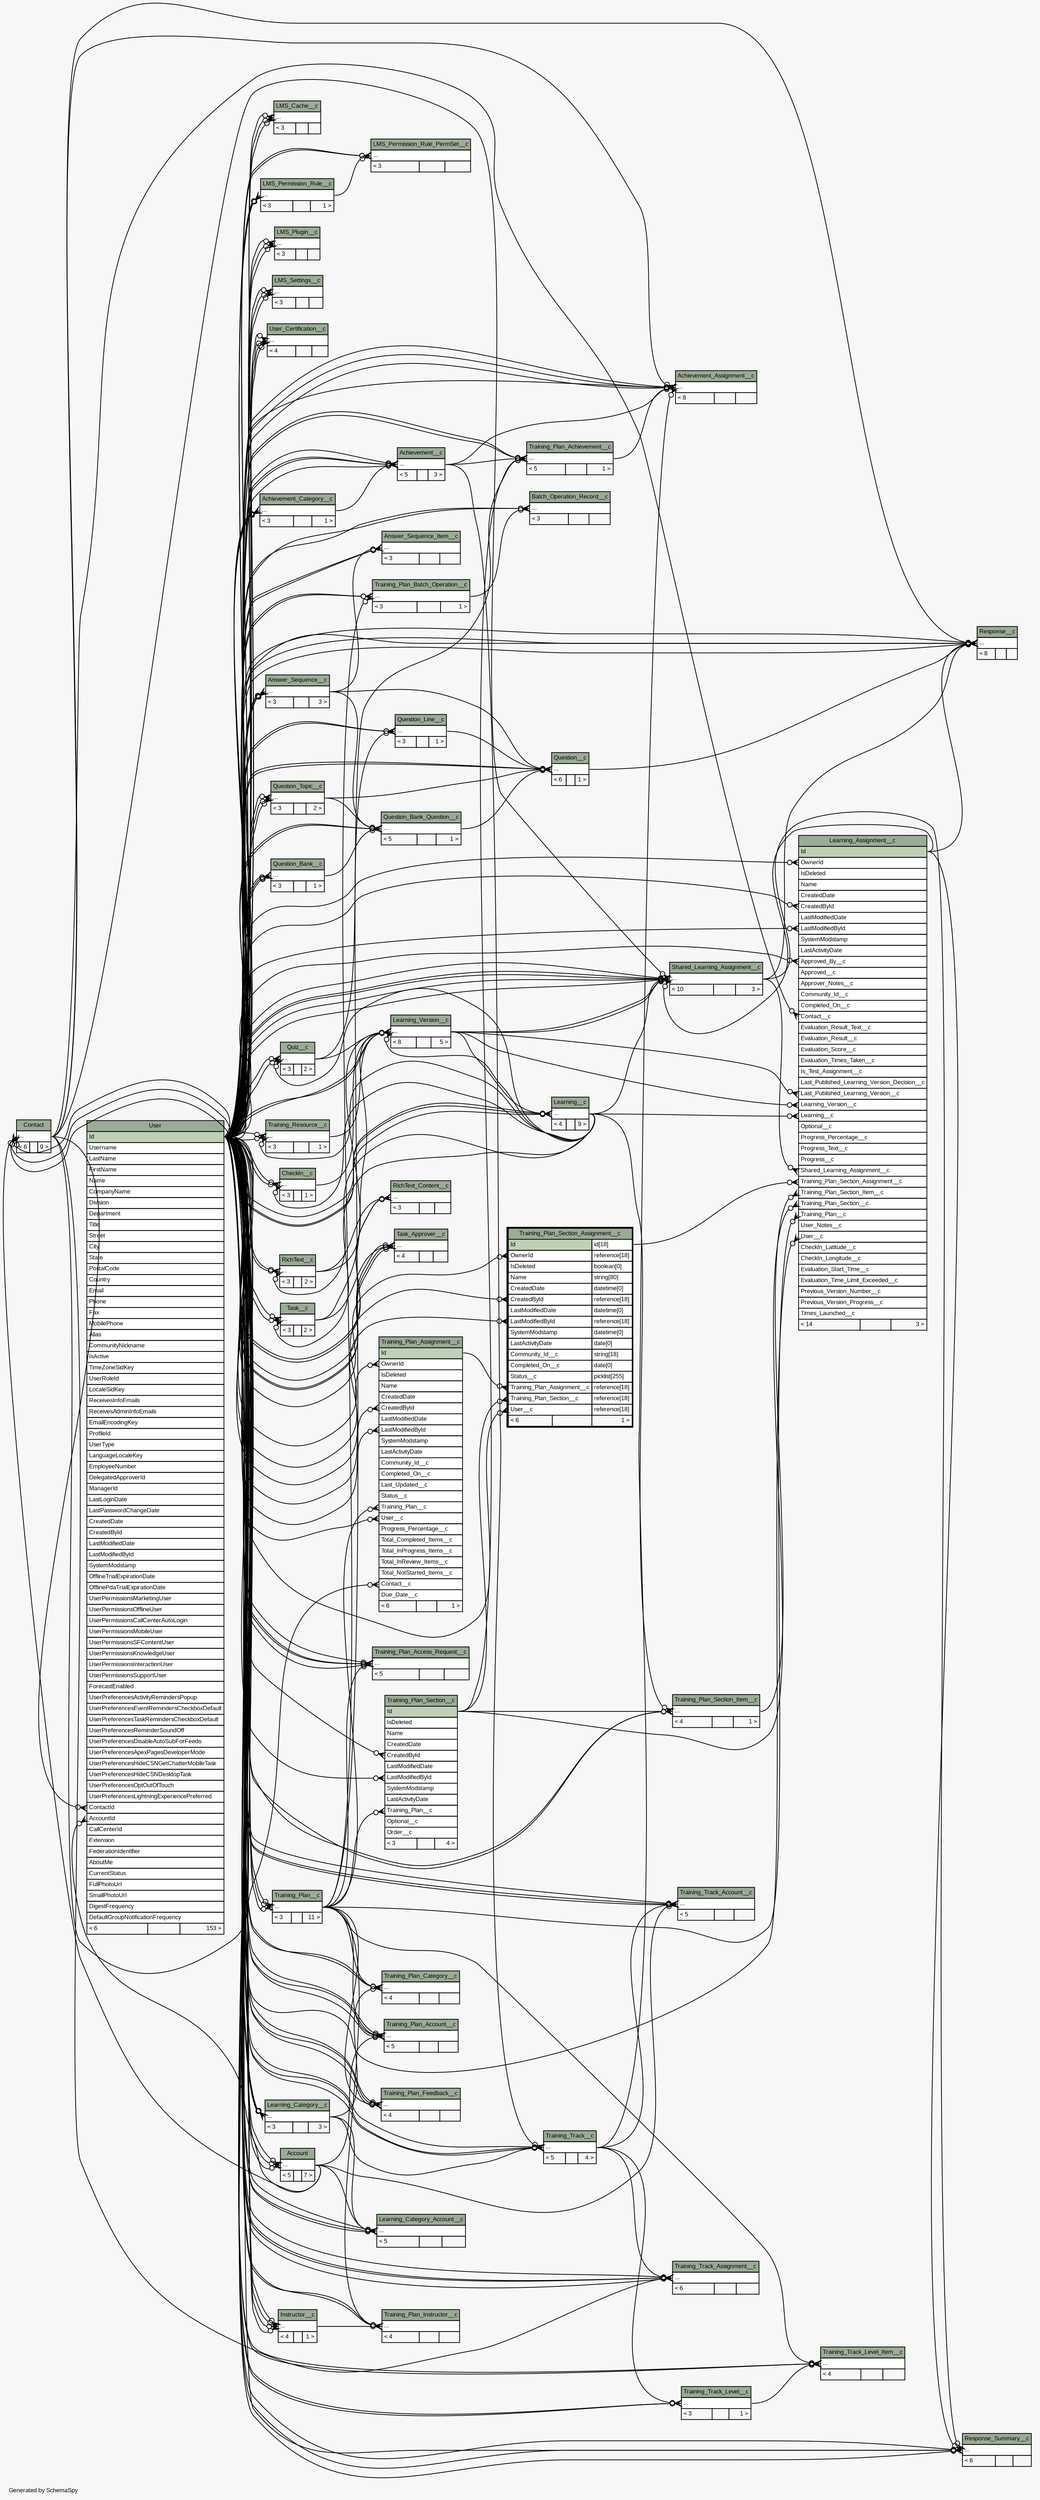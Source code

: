 // dot 2.36.0 on Mac OS X 10.10.3
// SchemaSpy rev 590
digraph "twoDegreesRelationshipsDiagram" {
  graph [
    rankdir="RL"
    bgcolor="#f7f7f7"
    label="\nGenerated by SchemaSpy"
    labeljust="l"
    nodesep="0.18"
    ranksep="0.46"
    fontname="Arial"
    fontsize="8"
  ];
  node [
    fontname="Arial"
    fontsize="8"
    shape="plaintext"
  ];
  edge [
    arrowsize="0.8"
  ];
  "Account":"elipses":w -> "User":"Id":e [arrowhead=none dir=back arrowtail=crowodot];
  "Account":"elipses":w -> "User":"Id":e [arrowhead=none dir=back arrowtail=crowodot];
  "Account":"elipses":w -> "User":"Id":e [arrowhead=none dir=back arrowtail=crowodot];
  "Achievement__c":"elipses":w -> "Achievement_Category__c":"elipses":e [arrowhead=none dir=back arrowtail=crowodot];
  "Achievement__c":"elipses":w -> "User":"Id":e [arrowhead=none dir=back arrowtail=crowodot];
  "Achievement__c":"elipses":w -> "User":"Id":e [arrowhead=none dir=back arrowtail=crowodot];
  "Achievement__c":"elipses":w -> "User":"Id":e [arrowhead=none dir=back arrowtail=crowodot];
  "Achievement__c":"elipses":w -> "User":"Id":e [arrowhead=none dir=back arrowtail=crowodot];
  "Achievement_Assignment__c":"elipses":w -> "Achievement__c":"elipses":e [arrowhead=none dir=back arrowtail=crowodot];
  "Achievement_Assignment__c":"elipses":w -> "Contact":"elipses":e [arrowhead=none dir=back arrowtail=crowodot];
  "Achievement_Assignment__c":"elipses":w -> "User":"Id":e [arrowhead=none dir=back arrowtail=crowodot];
  "Achievement_Assignment__c":"elipses":w -> "User":"Id":e [arrowhead=none dir=back arrowtail=crowodot];
  "Achievement_Assignment__c":"elipses":w -> "User":"Id":e [arrowhead=none dir=back arrowtail=crowodot];
  "Achievement_Assignment__c":"elipses":w -> "Training_Plan_Achievement__c":"elipses":e [arrowhead=none dir=back arrowtail=crowodot];
  "Achievement_Assignment__c":"elipses":w -> "Training_Track__c":"elipses":e [arrowhead=none dir=back arrowtail=crowodot];
  "Achievement_Assignment__c":"elipses":w -> "User":"Id":e [arrowhead=none dir=back arrowtail=crowodot];
  "Achievement_Category__c":"elipses":w -> "User":"Id":e [arrowhead=none dir=back arrowtail=crowodot];
  "Achievement_Category__c":"elipses":w -> "User":"Id":e [arrowhead=none dir=back arrowtail=crowodot];
  "Achievement_Category__c":"elipses":w -> "User":"Id":e [arrowhead=none dir=back arrowtail=crowodot];
  "Answer_Sequence__c":"elipses":w -> "User":"Id":e [arrowhead=none dir=back arrowtail=crowodot];
  "Answer_Sequence__c":"elipses":w -> "User":"Id":e [arrowhead=none dir=back arrowtail=crowodot];
  "Answer_Sequence__c":"elipses":w -> "User":"Id":e [arrowhead=none dir=back arrowtail=crowodot];
  "Answer_Sequence_Item__c":"elipses":w -> "Answer_Sequence__c":"elipses":e [arrowhead=none dir=back arrowtail=crowodot];
  "Answer_Sequence_Item__c":"elipses":w -> "User":"Id":e [arrowhead=none dir=back arrowtail=crowodot];
  "Answer_Sequence_Item__c":"elipses":w -> "User":"Id":e [arrowhead=none dir=back arrowtail=crowodot];
  "Batch_Operation_Record__c":"elipses":w -> "User":"Id":e [arrowhead=none dir=back arrowtail=crowodot];
  "Batch_Operation_Record__c":"elipses":w -> "User":"Id":e [arrowhead=none dir=back arrowtail=crowodot];
  "Batch_Operation_Record__c":"elipses":w -> "Training_Plan_Batch_Operation__c":"elipses":e [arrowhead=none dir=back arrowtail=crowodot];
  "CheckIn__c":"elipses":w -> "User":"Id":e [arrowhead=none dir=back arrowtail=crowodot];
  "CheckIn__c":"elipses":w -> "User":"Id":e [arrowhead=none dir=back arrowtail=crowodot];
  "CheckIn__c":"elipses":w -> "Learning__c":"elipses":e [arrowhead=none dir=back arrowtail=crowodot];
  "Contact":"elipses":w -> "Account":"elipses":e [arrowhead=none dir=back arrowtail=crowodot];
  "Contact":"elipses":w -> "User":"Id":e [arrowhead=none dir=back arrowtail=crowodot];
  "Contact":"elipses":w -> "User":"Id":e [arrowhead=none dir=back arrowtail=crowodot];
  "Contact":"elipses":w -> "User":"Id":e [arrowhead=none dir=back arrowtail=crowodot];
  "Instructor__c":"elipses":w -> "User":"Id":e [arrowhead=none dir=back arrowtail=crowodot];
  "Instructor__c":"elipses":w -> "User":"Id":e [arrowhead=none dir=back arrowtail=crowodot];
  "Instructor__c":"elipses":w -> "User":"Id":e [arrowhead=none dir=back arrowtail=crowodot];
  "Instructor__c":"elipses":w -> "User":"Id":e [arrowhead=none dir=back arrowtail=crowodot];
  "Learning__c":"elipses":w -> "User":"Id":e [arrowhead=none dir=back arrowtail=crowodot];
  "Learning__c":"elipses":w -> "Learning_Version__c":"elipses":e [arrowhead=none dir=back arrowtail=crowodot];
  "Learning__c":"elipses":w -> "User":"Id":e [arrowhead=none dir=back arrowtail=crowodot];
  "Learning__c":"elipses":w -> "User":"Id":e [arrowhead=none dir=back arrowtail=crowodot];
  "Learning_Assignment__c":"Approved_By__c":w -> "User":"Id":e [arrowhead=none dir=back arrowtail=crowodot];
  "Learning_Assignment__c":"Contact__c":w -> "Contact":"elipses":e [arrowhead=none dir=back arrowtail=crowodot];
  "Learning_Assignment__c":"CreatedById":w -> "User":"Id":e [arrowhead=none dir=back arrowtail=crowodot];
  "Learning_Assignment__c":"Last_Published_Learning_Version__c":w -> "Learning_Version__c":"elipses":e [arrowhead=none dir=back arrowtail=crowodot];
  "Learning_Assignment__c":"LastModifiedById":w -> "User":"Id":e [arrowhead=none dir=back arrowtail=crowodot];
  "Learning_Assignment__c":"Learning__c":w -> "Learning__c":"elipses":e [arrowhead=none dir=back arrowtail=crowodot];
  "Learning_Assignment__c":"Learning_Version__c":w -> "Learning_Version__c":"elipses":e [arrowhead=none dir=back arrowtail=crowodot];
  "Learning_Assignment__c":"OwnerId":w -> "User":"Id":e [arrowhead=none dir=back arrowtail=crowodot];
  "Learning_Assignment__c":"Shared_Learning_Assignment__c":w -> "Shared_Learning_Assignment__c":"elipses":e [arrowhead=none dir=back arrowtail=crowodot];
  "Learning_Assignment__c":"Training_Plan__c":w -> "Training_Plan__c":"elipses":e [arrowhead=none dir=back arrowtail=crowodot];
  "Learning_Assignment__c":"Training_Plan_Section__c":w -> "Training_Plan_Section__c":"Id":e [arrowhead=none dir=back arrowtail=crowodot];
  "Learning_Assignment__c":"Training_Plan_Section_Assignment__c":w -> "Training_Plan_Section_Assignment__c":"Id.type":e [arrowhead=none dir=back arrowtail=crowodot];
  "Learning_Assignment__c":"Training_Plan_Section_Item__c":w -> "Training_Plan_Section_Item__c":"elipses":e [arrowhead=none dir=back arrowtail=crowodot];
  "Learning_Assignment__c":"User__c":w -> "User":"Id":e [arrowhead=none dir=back arrowtail=crowodot];
  "Learning_Category__c":"elipses":w -> "User":"Id":e [arrowhead=none dir=back arrowtail=crowodot];
  "Learning_Category__c":"elipses":w -> "User":"Id":e [arrowhead=none dir=back arrowtail=crowodot];
  "Learning_Category__c":"elipses":w -> "User":"Id":e [arrowhead=none dir=back arrowtail=crowodot];
  "Learning_Category_Account__c":"elipses":w -> "Account":"elipses":e [arrowhead=none dir=back arrowtail=crowodot];
  "Learning_Category_Account__c":"elipses":w -> "User":"Id":e [arrowhead=none dir=back arrowtail=crowodot];
  "Learning_Category_Account__c":"elipses":w -> "User":"Id":e [arrowhead=none dir=back arrowtail=crowodot];
  "Learning_Category_Account__c":"elipses":w -> "Learning_Category__c":"elipses":e [arrowhead=none dir=back arrowtail=crowodot];
  "Learning_Category_Account__c":"elipses":w -> "User":"Id":e [arrowhead=none dir=back arrowtail=crowodot];
  "Learning_Version__c":"elipses":w -> "CheckIn__c":"elipses":e [arrowhead=none dir=back arrowtail=crowodot];
  "Learning_Version__c":"elipses":w -> "User":"Id":e [arrowhead=none dir=back arrowtail=crowodot];
  "Learning_Version__c":"elipses":w -> "User":"Id":e [arrowhead=none dir=back arrowtail=crowodot];
  "Learning_Version__c":"elipses":w -> "Learning__c":"elipses":e [arrowhead=none dir=back arrowtail=crowodot];
  "Learning_Version__c":"elipses":w -> "Quiz__c":"elipses":e [arrowhead=none dir=back arrowtail=crowodot];
  "Learning_Version__c":"elipses":w -> "RichText__c":"elipses":e [arrowhead=none dir=back arrowtail=crowodot];
  "Learning_Version__c":"elipses":w -> "Task__c":"elipses":e [arrowhead=none dir=back arrowtail=crowodot];
  "Learning_Version__c":"elipses":w -> "Training_Resource__c":"elipses":e [arrowhead=none dir=back arrowtail=crowodot];
  "LMS_Cache__c":"elipses":w -> "User":"Id":e [arrowhead=none dir=back arrowtail=crowodot];
  "LMS_Cache__c":"elipses":w -> "User":"Id":e [arrowhead=none dir=back arrowtail=crowodot];
  "LMS_Cache__c":"elipses":w -> "User":"Id":e [arrowhead=none dir=back arrowtail=crowodot];
  "LMS_Permission_Rule__c":"elipses":w -> "User":"Id":e [arrowhead=none dir=back arrowtail=crowodot];
  "LMS_Permission_Rule__c":"elipses":w -> "User":"Id":e [arrowhead=none dir=back arrowtail=crowodot];
  "LMS_Permission_Rule__c":"elipses":w -> "User":"Id":e [arrowhead=none dir=back arrowtail=crowodot];
  "LMS_Permission_Rule_PermSet__c":"elipses":w -> "User":"Id":e [arrowhead=none dir=back arrowtail=crowodot];
  "LMS_Permission_Rule_PermSet__c":"elipses":w -> "User":"Id":e [arrowhead=none dir=back arrowtail=crowodot];
  "LMS_Permission_Rule_PermSet__c":"elipses":w -> "LMS_Permission_Rule__c":"elipses":e [arrowhead=none dir=back arrowtail=crowodot];
  "LMS_Plugin__c":"elipses":w -> "User":"Id":e [arrowhead=none dir=back arrowtail=crowodot];
  "LMS_Plugin__c":"elipses":w -> "User":"Id":e [arrowhead=none dir=back arrowtail=crowodot];
  "LMS_Plugin__c":"elipses":w -> "User":"Id":e [arrowhead=none dir=back arrowtail=crowodot];
  "LMS_Settings__c":"elipses":w -> "User":"Id":e [arrowhead=none dir=back arrowtail=crowodot];
  "LMS_Settings__c":"elipses":w -> "User":"Id":e [arrowhead=none dir=back arrowtail=crowodot];
  "LMS_Settings__c":"elipses":w -> "User":"Id":e [arrowhead=none dir=back arrowtail=crowodot];
  "Question__c":"elipses":w -> "Answer_Sequence__c":"elipses":e [arrowhead=none dir=back arrowtail=crowodot];
  "Question__c":"elipses":w -> "User":"Id":e [arrowhead=none dir=back arrowtail=crowodot];
  "Question__c":"elipses":w -> "User":"Id":e [arrowhead=none dir=back arrowtail=crowodot];
  "Question__c":"elipses":w -> "Question_Bank_Question__c":"elipses":e [arrowhead=none dir=back arrowtail=crowodot];
  "Question__c":"elipses":w -> "Question_Line__c":"elipses":e [arrowhead=none dir=back arrowtail=crowodot];
  "Question__c":"elipses":w -> "Question_Topic__c":"elipses":e [arrowhead=none dir=back arrowtail=crowodot];
  "Question_Bank__c":"elipses":w -> "User":"Id":e [arrowhead=none dir=back arrowtail=crowodot];
  "Question_Bank__c":"elipses":w -> "User":"Id":e [arrowhead=none dir=back arrowtail=crowodot];
  "Question_Bank__c":"elipses":w -> "User":"Id":e [arrowhead=none dir=back arrowtail=crowodot];
  "Question_Bank_Question__c":"elipses":w -> "Answer_Sequence__c":"elipses":e [arrowhead=none dir=back arrowtail=crowodot];
  "Question_Bank_Question__c":"elipses":w -> "User":"Id":e [arrowhead=none dir=back arrowtail=crowodot];
  "Question_Bank_Question__c":"elipses":w -> "User":"Id":e [arrowhead=none dir=back arrowtail=crowodot];
  "Question_Bank_Question__c":"elipses":w -> "Question_Bank__c":"elipses":e [arrowhead=none dir=back arrowtail=crowodot];
  "Question_Bank_Question__c":"elipses":w -> "Question_Topic__c":"elipses":e [arrowhead=none dir=back arrowtail=crowodot];
  "Question_Line__c":"elipses":w -> "User":"Id":e [arrowhead=none dir=back arrowtail=crowodot];
  "Question_Line__c":"elipses":w -> "User":"Id":e [arrowhead=none dir=back arrowtail=crowodot];
  "Question_Line__c":"elipses":w -> "Quiz__c":"elipses":e [arrowhead=none dir=back arrowtail=crowodot];
  "Question_Topic__c":"elipses":w -> "User":"Id":e [arrowhead=none dir=back arrowtail=crowodot];
  "Question_Topic__c":"elipses":w -> "User":"Id":e [arrowhead=none dir=back arrowtail=crowodot];
  "Question_Topic__c":"elipses":w -> "User":"Id":e [arrowhead=none dir=back arrowtail=crowodot];
  "Quiz__c":"elipses":w -> "User":"Id":e [arrowhead=none dir=back arrowtail=crowodot];
  "Quiz__c":"elipses":w -> "User":"Id":e [arrowhead=none dir=back arrowtail=crowodot];
  "Quiz__c":"elipses":w -> "Learning__c":"elipses":e [arrowhead=none dir=back arrowtail=crowodot];
  "Response__c":"elipses":w -> "Contact":"elipses":e [arrowhead=none dir=back arrowtail=crowodot];
  "Response__c":"elipses":w -> "User":"Id":e [arrowhead=none dir=back arrowtail=crowodot];
  "Response__c":"elipses":w -> "User":"Id":e [arrowhead=none dir=back arrowtail=crowodot];
  "Response__c":"elipses":w -> "Learning_Assignment__c":"Id":e [arrowhead=none dir=back arrowtail=crowodot];
  "Response__c":"elipses":w -> "User":"Id":e [arrowhead=none dir=back arrowtail=crowodot];
  "Response__c":"elipses":w -> "Question__c":"elipses":e [arrowhead=none dir=back arrowtail=crowodot];
  "Response__c":"elipses":w -> "Shared_Learning_Assignment__c":"elipses":e [arrowhead=none dir=back arrowtail=crowodot];
  "Response__c":"elipses":w -> "User":"Id":e [arrowhead=none dir=back arrowtail=crowodot];
  "Response_Summary__c":"elipses":w -> "User":"Id":e [arrowhead=none dir=back arrowtail=crowodot];
  "Response_Summary__c":"elipses":w -> "User":"Id":e [arrowhead=none dir=back arrowtail=crowodot];
  "Response_Summary__c":"elipses":w -> "Learning_Assignment__c":"Id":e [arrowhead=none dir=back arrowtail=crowodot];
  "Response_Summary__c":"elipses":w -> "User":"Id":e [arrowhead=none dir=back arrowtail=crowodot];
  "Response_Summary__c":"elipses":w -> "Shared_Learning_Assignment__c":"elipses":e [arrowhead=none dir=back arrowtail=crowodot];
  "Response_Summary__c":"elipses":w -> "User":"Id":e [arrowhead=none dir=back arrowtail=crowodot];
  "RichText__c":"elipses":w -> "User":"Id":e [arrowhead=none dir=back arrowtail=crowodot];
  "RichText__c":"elipses":w -> "User":"Id":e [arrowhead=none dir=back arrowtail=crowodot];
  "RichText__c":"elipses":w -> "Learning__c":"elipses":e [arrowhead=none dir=back arrowtail=crowodot];
  "RichText_Content__c":"elipses":w -> "User":"Id":e [arrowhead=none dir=back arrowtail=crowodot];
  "RichText_Content__c":"elipses":w -> "User":"Id":e [arrowhead=none dir=back arrowtail=crowodot];
  "RichText_Content__c":"elipses":w -> "RichText__c":"elipses":e [arrowhead=none dir=back arrowtail=crowodot];
  "Shared_Learning_Assignment__c":"elipses":w -> "User":"Id":e [arrowhead=none dir=back arrowtail=crowodot];
  "Shared_Learning_Assignment__c":"elipses":w -> "Contact":"elipses":e [arrowhead=none dir=back arrowtail=crowodot];
  "Shared_Learning_Assignment__c":"elipses":w -> "User":"Id":e [arrowhead=none dir=back arrowtail=crowodot];
  "Shared_Learning_Assignment__c":"elipses":w -> "Learning_Version__c":"elipses":e [arrowhead=none dir=back arrowtail=crowodot];
  "Shared_Learning_Assignment__c":"elipses":w -> "User":"Id":e [arrowhead=none dir=back arrowtail=crowodot];
  "Shared_Learning_Assignment__c":"elipses":w -> "Learning__c":"elipses":e [arrowhead=none dir=back arrowtail=crowodot];
  "Shared_Learning_Assignment__c":"elipses":w -> "Learning_Assignment__c":"Id":e [arrowhead=none dir=back arrowtail=crowodot];
  "Shared_Learning_Assignment__c":"elipses":w -> "Learning_Version__c":"elipses":e [arrowhead=none dir=back arrowtail=crowodot];
  "Shared_Learning_Assignment__c":"elipses":w -> "User":"Id":e [arrowhead=none dir=back arrowtail=crowodot];
  "Shared_Learning_Assignment__c":"elipses":w -> "User":"Id":e [arrowhead=none dir=back arrowtail=crowodot];
  "Task__c":"elipses":w -> "User":"Id":e [arrowhead=none dir=back arrowtail=crowodot];
  "Task__c":"elipses":w -> "User":"Id":e [arrowhead=none dir=back arrowtail=crowodot];
  "Task__c":"elipses":w -> "Learning__c":"elipses":e [arrowhead=none dir=back arrowtail=crowodot];
  "Task_Approver__c":"elipses":w -> "User":"Id":e [arrowhead=none dir=back arrowtail=crowodot];
  "Task_Approver__c":"elipses":w -> "User":"Id":e [arrowhead=none dir=back arrowtail=crowodot];
  "Task_Approver__c":"elipses":w -> "Task__c":"elipses":e [arrowhead=none dir=back arrowtail=crowodot];
  "Task_Approver__c":"elipses":w -> "User":"Id":e [arrowhead=none dir=back arrowtail=crowodot];
  "Training_Plan__c":"elipses":w -> "User":"Id":e [arrowhead=none dir=back arrowtail=crowodot];
  "Training_Plan__c":"elipses":w -> "User":"Id":e [arrowhead=none dir=back arrowtail=crowodot];
  "Training_Plan__c":"elipses":w -> "User":"Id":e [arrowhead=none dir=back arrowtail=crowodot];
  "Training_Plan_Access_Request__c":"elipses":w -> "User":"Id":e [arrowhead=none dir=back arrowtail=crowodot];
  "Training_Plan_Access_Request__c":"elipses":w -> "User":"Id":e [arrowhead=none dir=back arrowtail=crowodot];
  "Training_Plan_Access_Request__c":"elipses":w -> "User":"Id":e [arrowhead=none dir=back arrowtail=crowodot];
  "Training_Plan_Access_Request__c":"elipses":w -> "Training_Plan__c":"elipses":e [arrowhead=none dir=back arrowtail=crowodot];
  "Training_Plan_Access_Request__c":"elipses":w -> "User":"Id":e [arrowhead=none dir=back arrowtail=crowodot];
  "Training_Plan_Account__c":"elipses":w -> "Account":"elipses":e [arrowhead=none dir=back arrowtail=crowodot];
  "Training_Plan_Account__c":"elipses":w -> "User":"Id":e [arrowhead=none dir=back arrowtail=crowodot];
  "Training_Plan_Account__c":"elipses":w -> "User":"Id":e [arrowhead=none dir=back arrowtail=crowodot];
  "Training_Plan_Account__c":"elipses":w -> "User":"Id":e [arrowhead=none dir=back arrowtail=crowodot];
  "Training_Plan_Account__c":"elipses":w -> "Training_Plan__c":"elipses":e [arrowhead=none dir=back arrowtail=crowodot];
  "Training_Plan_Achievement__c":"elipses":w -> "Achievement__c":"elipses":e [arrowhead=none dir=back arrowtail=crowodot];
  "Training_Plan_Achievement__c":"elipses":w -> "User":"Id":e [arrowhead=none dir=back arrowtail=crowodot];
  "Training_Plan_Achievement__c":"elipses":w -> "User":"Id":e [arrowhead=none dir=back arrowtail=crowodot];
  "Training_Plan_Achievement__c":"elipses":w -> "Training_Plan__c":"elipses":e [arrowhead=none dir=back arrowtail=crowodot];
  "Training_Plan_Achievement__c":"elipses":w -> "Training_Plan_Section__c":"Id":e [arrowhead=none dir=back arrowtail=crowodot];
  "Training_Plan_Assignment__c":"Contact__c":w -> "Contact":"elipses":e [arrowhead=none dir=back arrowtail=crowodot];
  "Training_Plan_Assignment__c":"CreatedById":w -> "User":"Id":e [arrowhead=none dir=back arrowtail=crowodot];
  "Training_Plan_Assignment__c":"LastModifiedById":w -> "User":"Id":e [arrowhead=none dir=back arrowtail=crowodot];
  "Training_Plan_Assignment__c":"OwnerId":w -> "User":"Id":e [arrowhead=none dir=back arrowtail=crowodot];
  "Training_Plan_Assignment__c":"Training_Plan__c":w -> "Training_Plan__c":"elipses":e [arrowhead=none dir=back arrowtail=crowodot];
  "Training_Plan_Assignment__c":"User__c":w -> "User":"Id":e [arrowhead=none dir=back arrowtail=crowodot];
  "Training_Plan_Batch_Operation__c":"elipses":w -> "User":"Id":e [arrowhead=none dir=back arrowtail=crowodot];
  "Training_Plan_Batch_Operation__c":"elipses":w -> "User":"Id":e [arrowhead=none dir=back arrowtail=crowodot];
  "Training_Plan_Batch_Operation__c":"elipses":w -> "Training_Plan__c":"elipses":e [arrowhead=none dir=back arrowtail=crowodot];
  "Training_Plan_Category__c":"elipses":w -> "User":"Id":e [arrowhead=none dir=back arrowtail=crowodot];
  "Training_Plan_Category__c":"elipses":w -> "User":"Id":e [arrowhead=none dir=back arrowtail=crowodot];
  "Training_Plan_Category__c":"elipses":w -> "Learning_Category__c":"elipses":e [arrowhead=none dir=back arrowtail=crowodot];
  "Training_Plan_Category__c":"elipses":w -> "Training_Plan__c":"elipses":e [arrowhead=none dir=back arrowtail=crowodot];
  "Training_Plan_Feedback__c":"elipses":w -> "User":"Id":e [arrowhead=none dir=back arrowtail=crowodot];
  "Training_Plan_Feedback__c":"elipses":w -> "User":"Id":e [arrowhead=none dir=back arrowtail=crowodot];
  "Training_Plan_Feedback__c":"elipses":w -> "Training_Plan__c":"elipses":e [arrowhead=none dir=back arrowtail=crowodot];
  "Training_Plan_Feedback__c":"elipses":w -> "User":"Id":e [arrowhead=none dir=back arrowtail=crowodot];
  "Training_Plan_Instructor__c":"elipses":w -> "User":"Id":e [arrowhead=none dir=back arrowtail=crowodot];
  "Training_Plan_Instructor__c":"elipses":w -> "Instructor__c":"elipses":e [arrowhead=none dir=back arrowtail=crowodot];
  "Training_Plan_Instructor__c":"elipses":w -> "User":"Id":e [arrowhead=none dir=back arrowtail=crowodot];
  "Training_Plan_Instructor__c":"elipses":w -> "Training_Plan__c":"elipses":e [arrowhead=none dir=back arrowtail=crowodot];
  "Training_Plan_Section__c":"CreatedById":w -> "User":"Id":e [arrowhead=none dir=back arrowtail=crowodot];
  "Training_Plan_Section__c":"LastModifiedById":w -> "User":"Id":e [arrowhead=none dir=back arrowtail=crowodot];
  "Training_Plan_Section__c":"Training_Plan__c":w -> "Training_Plan__c":"elipses":e [arrowhead=none dir=back arrowtail=crowodot];
  "Training_Plan_Section_Assignment__c":"CreatedById":w -> "User":"Id":e [arrowhead=none dir=back arrowtail=crowodot];
  "Training_Plan_Section_Assignment__c":"LastModifiedById":w -> "User":"Id":e [arrowhead=none dir=back arrowtail=crowodot];
  "Training_Plan_Section_Assignment__c":"OwnerId":w -> "User":"Id":e [arrowhead=none dir=back arrowtail=crowodot];
  "Training_Plan_Section_Assignment__c":"Training_Plan_Assignment__c":w -> "Training_Plan_Assignment__c":"Id":e [arrowhead=none dir=back arrowtail=crowodot];
  "Training_Plan_Section_Assignment__c":"Training_Plan_Section__c":w -> "Training_Plan_Section__c":"Id":e [arrowhead=none dir=back arrowtail=crowodot];
  "Training_Plan_Section_Assignment__c":"User__c":w -> "User":"Id":e [arrowhead=none dir=back arrowtail=crowodot];
  "Training_Plan_Section_Item__c":"elipses":w -> "User":"Id":e [arrowhead=none dir=back arrowtail=crowodot];
  "Training_Plan_Section_Item__c":"elipses":w -> "User":"Id":e [arrowhead=none dir=back arrowtail=crowodot];
  "Training_Plan_Section_Item__c":"elipses":w -> "Learning__c":"elipses":e [arrowhead=none dir=back arrowtail=crowodot];
  "Training_Plan_Section_Item__c":"elipses":w -> "Training_Plan_Section__c":"Id":e [arrowhead=none dir=back arrowtail=crowodot];
  "Training_Resource__c":"elipses":w -> "User":"Id":e [arrowhead=none dir=back arrowtail=crowodot];
  "Training_Resource__c":"elipses":w -> "User":"Id":e [arrowhead=none dir=back arrowtail=crowodot];
  "Training_Resource__c":"elipses":w -> "Learning__c":"elipses":e [arrowhead=none dir=back arrowtail=crowodot];
  "Training_Track__c":"elipses":w -> "Achievement__c":"elipses":e [arrowhead=none dir=back arrowtail=crowodot];
  "Training_Track__c":"elipses":w -> "User":"Id":e [arrowhead=none dir=back arrowtail=crowodot];
  "Training_Track__c":"elipses":w -> "User":"Id":e [arrowhead=none dir=back arrowtail=crowodot];
  "Training_Track__c":"elipses":w -> "Learning_Category__c":"elipses":e [arrowhead=none dir=back arrowtail=crowodot];
  "Training_Track__c":"elipses":w -> "User":"Id":e [arrowhead=none dir=back arrowtail=crowodot];
  "Training_Track_Account__c":"elipses":w -> "Account":"elipses":e [arrowhead=none dir=back arrowtail=crowodot];
  "Training_Track_Account__c":"elipses":w -> "User":"Id":e [arrowhead=none dir=back arrowtail=crowodot];
  "Training_Track_Account__c":"elipses":w -> "User":"Id":e [arrowhead=none dir=back arrowtail=crowodot];
  "Training_Track_Account__c":"elipses":w -> "User":"Id":e [arrowhead=none dir=back arrowtail=crowodot];
  "Training_Track_Account__c":"elipses":w -> "Training_Track__c":"elipses":e [arrowhead=none dir=back arrowtail=crowodot];
  "Training_Track_Assignment__c":"elipses":w -> "Contact":"elipses":e [arrowhead=none dir=back arrowtail=crowodot];
  "Training_Track_Assignment__c":"elipses":w -> "User":"Id":e [arrowhead=none dir=back arrowtail=crowodot];
  "Training_Track_Assignment__c":"elipses":w -> "User":"Id":e [arrowhead=none dir=back arrowtail=crowodot];
  "Training_Track_Assignment__c":"elipses":w -> "User":"Id":e [arrowhead=none dir=back arrowtail=crowodot];
  "Training_Track_Assignment__c":"elipses":w -> "Training_Track__c":"elipses":e [arrowhead=none dir=back arrowtail=crowodot];
  "Training_Track_Assignment__c":"elipses":w -> "User":"Id":e [arrowhead=none dir=back arrowtail=crowodot];
  "Training_Track_Level__c":"elipses":w -> "User":"Id":e [arrowhead=none dir=back arrowtail=crowodot];
  "Training_Track_Level__c":"elipses":w -> "User":"Id":e [arrowhead=none dir=back arrowtail=crowodot];
  "Training_Track_Level__c":"elipses":w -> "Training_Track__c":"elipses":e [arrowhead=none dir=back arrowtail=crowodot];
  "Training_Track_Level_Item__c":"elipses":w -> "User":"Id":e [arrowhead=none dir=back arrowtail=crowodot];
  "Training_Track_Level_Item__c":"elipses":w -> "User":"Id":e [arrowhead=none dir=back arrowtail=crowodot];
  "Training_Track_Level_Item__c":"elipses":w -> "Training_Plan__c":"elipses":e [arrowhead=none dir=back arrowtail=crowodot];
  "Training_Track_Level_Item__c":"elipses":w -> "Training_Track_Level__c":"elipses":e [arrowhead=none dir=back arrowtail=crowodot];
  "User":"AccountId":w -> "Account":"elipses":e [arrowhead=none dir=back arrowtail=crowodot];
  "User":"ContactId":w -> "Contact":"elipses":e [arrowhead=none dir=back arrowtail=crowodot];
  "User_Certification__c":"elipses":w -> "User":"Id":e [arrowhead=none dir=back arrowtail=crowodot];
  "User_Certification__c":"elipses":w -> "User":"Id":e [arrowhead=none dir=back arrowtail=crowodot];
  "User_Certification__c":"elipses":w -> "User":"Id":e [arrowhead=none dir=back arrowtail=crowodot];
  "User_Certification__c":"elipses":w -> "User":"Id":e [arrowhead=none dir=back arrowtail=crowodot];
  "Account" [
    label=<
    <TABLE BORDER="0" CELLBORDER="1" CELLSPACING="0" BGCOLOR="#ffffff">
      <TR><TD COLSPAN="3" BGCOLOR="#9bab96" ALIGN="CENTER">Account</TD></TR>
      <TR><TD PORT="elipses" COLSPAN="3" ALIGN="LEFT">...</TD></TR>
      <TR><TD ALIGN="LEFT" BGCOLOR="#f7f7f7">&lt; 5</TD><TD ALIGN="RIGHT" BGCOLOR="#f7f7f7">  </TD><TD ALIGN="RIGHT" BGCOLOR="#f7f7f7">7 &gt;</TD></TR>
    </TABLE>>
    URL="Account.html"
    tooltip="Account"
  ];
  "Achievement__c" [
    label=<
    <TABLE BORDER="0" CELLBORDER="1" CELLSPACING="0" BGCOLOR="#ffffff">
      <TR><TD COLSPAN="3" BGCOLOR="#9bab96" ALIGN="CENTER">Achievement__c</TD></TR>
      <TR><TD PORT="elipses" COLSPAN="3" ALIGN="LEFT">...</TD></TR>
      <TR><TD ALIGN="LEFT" BGCOLOR="#f7f7f7">&lt; 5</TD><TD ALIGN="RIGHT" BGCOLOR="#f7f7f7">  </TD><TD ALIGN="RIGHT" BGCOLOR="#f7f7f7">3 &gt;</TD></TR>
    </TABLE>>
    URL="Achievement__c.html"
    tooltip="Achievement__c"
  ];
  "Achievement_Assignment__c" [
    label=<
    <TABLE BORDER="0" CELLBORDER="1" CELLSPACING="0" BGCOLOR="#ffffff">
      <TR><TD COLSPAN="3" BGCOLOR="#9bab96" ALIGN="CENTER">Achievement_Assignment__c</TD></TR>
      <TR><TD PORT="elipses" COLSPAN="3" ALIGN="LEFT">...</TD></TR>
      <TR><TD ALIGN="LEFT" BGCOLOR="#f7f7f7">&lt; 8</TD><TD ALIGN="RIGHT" BGCOLOR="#f7f7f7">  </TD><TD ALIGN="RIGHT" BGCOLOR="#f7f7f7">  </TD></TR>
    </TABLE>>
    URL="Achievement_Assignment__c.html"
    tooltip="Achievement_Assignment__c"
  ];
  "Achievement_Category__c" [
    label=<
    <TABLE BORDER="0" CELLBORDER="1" CELLSPACING="0" BGCOLOR="#ffffff">
      <TR><TD COLSPAN="3" BGCOLOR="#9bab96" ALIGN="CENTER">Achievement_Category__c</TD></TR>
      <TR><TD PORT="elipses" COLSPAN="3" ALIGN="LEFT">...</TD></TR>
      <TR><TD ALIGN="LEFT" BGCOLOR="#f7f7f7">&lt; 3</TD><TD ALIGN="RIGHT" BGCOLOR="#f7f7f7">  </TD><TD ALIGN="RIGHT" BGCOLOR="#f7f7f7">1 &gt;</TD></TR>
    </TABLE>>
    URL="Achievement_Category__c.html"
    tooltip="Achievement_Category__c"
  ];
  "Answer_Sequence__c" [
    label=<
    <TABLE BORDER="0" CELLBORDER="1" CELLSPACING="0" BGCOLOR="#ffffff">
      <TR><TD COLSPAN="3" BGCOLOR="#9bab96" ALIGN="CENTER">Answer_Sequence__c</TD></TR>
      <TR><TD PORT="elipses" COLSPAN="3" ALIGN="LEFT">...</TD></TR>
      <TR><TD ALIGN="LEFT" BGCOLOR="#f7f7f7">&lt; 3</TD><TD ALIGN="RIGHT" BGCOLOR="#f7f7f7">  </TD><TD ALIGN="RIGHT" BGCOLOR="#f7f7f7">3 &gt;</TD></TR>
    </TABLE>>
    URL="Answer_Sequence__c.html"
    tooltip="Answer_Sequence__c"
  ];
  "Answer_Sequence_Item__c" [
    label=<
    <TABLE BORDER="0" CELLBORDER="1" CELLSPACING="0" BGCOLOR="#ffffff">
      <TR><TD COLSPAN="3" BGCOLOR="#9bab96" ALIGN="CENTER">Answer_Sequence_Item__c</TD></TR>
      <TR><TD PORT="elipses" COLSPAN="3" ALIGN="LEFT">...</TD></TR>
      <TR><TD ALIGN="LEFT" BGCOLOR="#f7f7f7">&lt; 3</TD><TD ALIGN="RIGHT" BGCOLOR="#f7f7f7">  </TD><TD ALIGN="RIGHT" BGCOLOR="#f7f7f7">  </TD></TR>
    </TABLE>>
    URL="Answer_Sequence_Item__c.html"
    tooltip="Answer_Sequence_Item__c"
  ];
  "Batch_Operation_Record__c" [
    label=<
    <TABLE BORDER="0" CELLBORDER="1" CELLSPACING="0" BGCOLOR="#ffffff">
      <TR><TD COLSPAN="3" BGCOLOR="#9bab96" ALIGN="CENTER">Batch_Operation_Record__c</TD></TR>
      <TR><TD PORT="elipses" COLSPAN="3" ALIGN="LEFT">...</TD></TR>
      <TR><TD ALIGN="LEFT" BGCOLOR="#f7f7f7">&lt; 3</TD><TD ALIGN="RIGHT" BGCOLOR="#f7f7f7">  </TD><TD ALIGN="RIGHT" BGCOLOR="#f7f7f7">  </TD></TR>
    </TABLE>>
    URL="Batch_Operation_Record__c.html"
    tooltip="Batch_Operation_Record__c"
  ];
  "CheckIn__c" [
    label=<
    <TABLE BORDER="0" CELLBORDER="1" CELLSPACING="0" BGCOLOR="#ffffff">
      <TR><TD COLSPAN="3" BGCOLOR="#9bab96" ALIGN="CENTER">CheckIn__c</TD></TR>
      <TR><TD PORT="elipses" COLSPAN="3" ALIGN="LEFT">...</TD></TR>
      <TR><TD ALIGN="LEFT" BGCOLOR="#f7f7f7">&lt; 3</TD><TD ALIGN="RIGHT" BGCOLOR="#f7f7f7">  </TD><TD ALIGN="RIGHT" BGCOLOR="#f7f7f7">1 &gt;</TD></TR>
    </TABLE>>
    URL="CheckIn__c.html"
    tooltip="CheckIn__c"
  ];
  "Contact" [
    label=<
    <TABLE BORDER="0" CELLBORDER="1" CELLSPACING="0" BGCOLOR="#ffffff">
      <TR><TD COLSPAN="3" BGCOLOR="#9bab96" ALIGN="CENTER">Contact</TD></TR>
      <TR><TD PORT="elipses" COLSPAN="3" ALIGN="LEFT">...</TD></TR>
      <TR><TD ALIGN="LEFT" BGCOLOR="#f7f7f7">&lt; 6</TD><TD ALIGN="RIGHT" BGCOLOR="#f7f7f7">  </TD><TD ALIGN="RIGHT" BGCOLOR="#f7f7f7">9 &gt;</TD></TR>
    </TABLE>>
    URL="Contact.html"
    tooltip="Contact"
  ];
  "Instructor__c" [
    label=<
    <TABLE BORDER="0" CELLBORDER="1" CELLSPACING="0" BGCOLOR="#ffffff">
      <TR><TD COLSPAN="3" BGCOLOR="#9bab96" ALIGN="CENTER">Instructor__c</TD></TR>
      <TR><TD PORT="elipses" COLSPAN="3" ALIGN="LEFT">...</TD></TR>
      <TR><TD ALIGN="LEFT" BGCOLOR="#f7f7f7">&lt; 4</TD><TD ALIGN="RIGHT" BGCOLOR="#f7f7f7">  </TD><TD ALIGN="RIGHT" BGCOLOR="#f7f7f7">1 &gt;</TD></TR>
    </TABLE>>
    URL="Instructor__c.html"
    tooltip="Instructor__c"
  ];
  "Learning__c" [
    label=<
    <TABLE BORDER="0" CELLBORDER="1" CELLSPACING="0" BGCOLOR="#ffffff">
      <TR><TD COLSPAN="3" BGCOLOR="#9bab96" ALIGN="CENTER">Learning__c</TD></TR>
      <TR><TD PORT="elipses" COLSPAN="3" ALIGN="LEFT">...</TD></TR>
      <TR><TD ALIGN="LEFT" BGCOLOR="#f7f7f7">&lt; 4</TD><TD ALIGN="RIGHT" BGCOLOR="#f7f7f7">  </TD><TD ALIGN="RIGHT" BGCOLOR="#f7f7f7">9 &gt;</TD></TR>
    </TABLE>>
    URL="Learning__c.html"
    tooltip="Learning__c"
  ];
  "Learning_Assignment__c" [
    label=<
    <TABLE BORDER="0" CELLBORDER="1" CELLSPACING="0" BGCOLOR="#ffffff">
      <TR><TD COLSPAN="3" BGCOLOR="#9bab96" ALIGN="CENTER">Learning_Assignment__c</TD></TR>
      <TR><TD PORT="Id" COLSPAN="3" BGCOLOR="#bed1b8" ALIGN="LEFT">Id</TD></TR>
      <TR><TD PORT="OwnerId" COLSPAN="3" ALIGN="LEFT">OwnerId</TD></TR>
      <TR><TD PORT="IsDeleted" COLSPAN="3" ALIGN="LEFT">IsDeleted</TD></TR>
      <TR><TD PORT="Name" COLSPAN="3" ALIGN="LEFT">Name</TD></TR>
      <TR><TD PORT="CreatedDate" COLSPAN="3" ALIGN="LEFT">CreatedDate</TD></TR>
      <TR><TD PORT="CreatedById" COLSPAN="3" ALIGN="LEFT">CreatedById</TD></TR>
      <TR><TD PORT="LastModifiedDate" COLSPAN="3" ALIGN="LEFT">LastModifiedDate</TD></TR>
      <TR><TD PORT="LastModifiedById" COLSPAN="3" ALIGN="LEFT">LastModifiedById</TD></TR>
      <TR><TD PORT="SystemModstamp" COLSPAN="3" ALIGN="LEFT">SystemModstamp</TD></TR>
      <TR><TD PORT="LastActivityDate" COLSPAN="3" ALIGN="LEFT">LastActivityDate</TD></TR>
      <TR><TD PORT="Approved_By__c" COLSPAN="3" ALIGN="LEFT">Approved_By__c</TD></TR>
      <TR><TD PORT="Approved__c" COLSPAN="3" ALIGN="LEFT">Approved__c</TD></TR>
      <TR><TD PORT="Approver_Notes__c" COLSPAN="3" ALIGN="LEFT">Approver_Notes__c</TD></TR>
      <TR><TD PORT="Community_Id__c" COLSPAN="3" ALIGN="LEFT">Community_Id__c</TD></TR>
      <TR><TD PORT="Completed_On__c" COLSPAN="3" ALIGN="LEFT">Completed_On__c</TD></TR>
      <TR><TD PORT="Contact__c" COLSPAN="3" ALIGN="LEFT">Contact__c</TD></TR>
      <TR><TD PORT="Evaluation_Result_Text__c" COLSPAN="3" ALIGN="LEFT">Evaluation_Result_Text__c</TD></TR>
      <TR><TD PORT="Evaluation_Result__c" COLSPAN="3" ALIGN="LEFT">Evaluation_Result__c</TD></TR>
      <TR><TD PORT="Evaluation_Score__c" COLSPAN="3" ALIGN="LEFT">Evaluation_Score__c</TD></TR>
      <TR><TD PORT="Evaluation_Times_Taken__c" COLSPAN="3" ALIGN="LEFT">Evaluation_Times_Taken__c</TD></TR>
      <TR><TD PORT="Is_Test_Assignment__c" COLSPAN="3" ALIGN="LEFT">Is_Test_Assignment__c</TD></TR>
      <TR><TD PORT="Last_Published_Learning_Version_Decision__c" COLSPAN="3" ALIGN="LEFT">Last_Published_Learning_Version_Decision__c</TD></TR>
      <TR><TD PORT="Last_Published_Learning_Version__c" COLSPAN="3" ALIGN="LEFT">Last_Published_Learning_Version__c</TD></TR>
      <TR><TD PORT="Learning_Version__c" COLSPAN="3" ALIGN="LEFT">Learning_Version__c</TD></TR>
      <TR><TD PORT="Learning__c" COLSPAN="3" ALIGN="LEFT">Learning__c</TD></TR>
      <TR><TD PORT="Optional__c" COLSPAN="3" ALIGN="LEFT">Optional__c</TD></TR>
      <TR><TD PORT="Progress_Percentage__c" COLSPAN="3" ALIGN="LEFT">Progress_Percentage__c</TD></TR>
      <TR><TD PORT="Progress_Text__c" COLSPAN="3" ALIGN="LEFT">Progress_Text__c</TD></TR>
      <TR><TD PORT="Progress__c" COLSPAN="3" ALIGN="LEFT">Progress__c</TD></TR>
      <TR><TD PORT="Shared_Learning_Assignment__c" COLSPAN="3" ALIGN="LEFT">Shared_Learning_Assignment__c</TD></TR>
      <TR><TD PORT="Training_Plan_Section_Assignment__c" COLSPAN="3" ALIGN="LEFT">Training_Plan_Section_Assignment__c</TD></TR>
      <TR><TD PORT="Training_Plan_Section_Item__c" COLSPAN="3" ALIGN="LEFT">Training_Plan_Section_Item__c</TD></TR>
      <TR><TD PORT="Training_Plan_Section__c" COLSPAN="3" ALIGN="LEFT">Training_Plan_Section__c</TD></TR>
      <TR><TD PORT="Training_Plan__c" COLSPAN="3" ALIGN="LEFT">Training_Plan__c</TD></TR>
      <TR><TD PORT="User_Notes__c" COLSPAN="3" ALIGN="LEFT">User_Notes__c</TD></TR>
      <TR><TD PORT="User__c" COLSPAN="3" ALIGN="LEFT">User__c</TD></TR>
      <TR><TD PORT="CheckIn_Latitude__c" COLSPAN="3" ALIGN="LEFT">CheckIn_Latitude__c</TD></TR>
      <TR><TD PORT="CheckIn_Longitude__c" COLSPAN="3" ALIGN="LEFT">CheckIn_Longitude__c</TD></TR>
      <TR><TD PORT="Evaluation_Start_Time__c" COLSPAN="3" ALIGN="LEFT">Evaluation_Start_Time__c</TD></TR>
      <TR><TD PORT="Evaluation_Time_Limit_Exceeded__c" COLSPAN="3" ALIGN="LEFT">Evaluation_Time_Limit_Exceeded__c</TD></TR>
      <TR><TD PORT="Previous_Version_Number__c" COLSPAN="3" ALIGN="LEFT">Previous_Version_Number__c</TD></TR>
      <TR><TD PORT="Previous_Version_Progress__c" COLSPAN="3" ALIGN="LEFT">Previous_Version_Progress__c</TD></TR>
      <TR><TD PORT="Times_Launched__c" COLSPAN="3" ALIGN="LEFT">Times_Launched__c</TD></TR>
      <TR><TD ALIGN="LEFT" BGCOLOR="#f7f7f7">&lt; 14</TD><TD ALIGN="RIGHT" BGCOLOR="#f7f7f7">  </TD><TD ALIGN="RIGHT" BGCOLOR="#f7f7f7">3 &gt;</TD></TR>
    </TABLE>>
    URL="Learning_Assignment__c.html"
    tooltip="Learning_Assignment__c"
  ];
  "Learning_Category__c" [
    label=<
    <TABLE BORDER="0" CELLBORDER="1" CELLSPACING="0" BGCOLOR="#ffffff">
      <TR><TD COLSPAN="3" BGCOLOR="#9bab96" ALIGN="CENTER">Learning_Category__c</TD></TR>
      <TR><TD PORT="elipses" COLSPAN="3" ALIGN="LEFT">...</TD></TR>
      <TR><TD ALIGN="LEFT" BGCOLOR="#f7f7f7">&lt; 3</TD><TD ALIGN="RIGHT" BGCOLOR="#f7f7f7">  </TD><TD ALIGN="RIGHT" BGCOLOR="#f7f7f7">3 &gt;</TD></TR>
    </TABLE>>
    URL="Learning_Category__c.html"
    tooltip="Learning_Category__c"
  ];
  "Learning_Category_Account__c" [
    label=<
    <TABLE BORDER="0" CELLBORDER="1" CELLSPACING="0" BGCOLOR="#ffffff">
      <TR><TD COLSPAN="3" BGCOLOR="#9bab96" ALIGN="CENTER">Learning_Category_Account__c</TD></TR>
      <TR><TD PORT="elipses" COLSPAN="3" ALIGN="LEFT">...</TD></TR>
      <TR><TD ALIGN="LEFT" BGCOLOR="#f7f7f7">&lt; 5</TD><TD ALIGN="RIGHT" BGCOLOR="#f7f7f7">  </TD><TD ALIGN="RIGHT" BGCOLOR="#f7f7f7">  </TD></TR>
    </TABLE>>
    URL="Learning_Category_Account__c.html"
    tooltip="Learning_Category_Account__c"
  ];
  "Learning_Version__c" [
    label=<
    <TABLE BORDER="0" CELLBORDER="1" CELLSPACING="0" BGCOLOR="#ffffff">
      <TR><TD COLSPAN="3" BGCOLOR="#9bab96" ALIGN="CENTER">Learning_Version__c</TD></TR>
      <TR><TD PORT="elipses" COLSPAN="3" ALIGN="LEFT">...</TD></TR>
      <TR><TD ALIGN="LEFT" BGCOLOR="#f7f7f7">&lt; 8</TD><TD ALIGN="RIGHT" BGCOLOR="#f7f7f7">  </TD><TD ALIGN="RIGHT" BGCOLOR="#f7f7f7">5 &gt;</TD></TR>
    </TABLE>>
    URL="Learning_Version__c.html"
    tooltip="Learning_Version__c"
  ];
  "LMS_Cache__c" [
    label=<
    <TABLE BORDER="0" CELLBORDER="1" CELLSPACING="0" BGCOLOR="#ffffff">
      <TR><TD COLSPAN="3" BGCOLOR="#9bab96" ALIGN="CENTER">LMS_Cache__c</TD></TR>
      <TR><TD PORT="elipses" COLSPAN="3" ALIGN="LEFT">...</TD></TR>
      <TR><TD ALIGN="LEFT" BGCOLOR="#f7f7f7">&lt; 3</TD><TD ALIGN="RIGHT" BGCOLOR="#f7f7f7">  </TD><TD ALIGN="RIGHT" BGCOLOR="#f7f7f7">  </TD></TR>
    </TABLE>>
    URL="LMS_Cache__c.html"
    tooltip="LMS_Cache__c"
  ];
  "LMS_Permission_Rule__c" [
    label=<
    <TABLE BORDER="0" CELLBORDER="1" CELLSPACING="0" BGCOLOR="#ffffff">
      <TR><TD COLSPAN="3" BGCOLOR="#9bab96" ALIGN="CENTER">LMS_Permission_Rule__c</TD></TR>
      <TR><TD PORT="elipses" COLSPAN="3" ALIGN="LEFT">...</TD></TR>
      <TR><TD ALIGN="LEFT" BGCOLOR="#f7f7f7">&lt; 3</TD><TD ALIGN="RIGHT" BGCOLOR="#f7f7f7">  </TD><TD ALIGN="RIGHT" BGCOLOR="#f7f7f7">1 &gt;</TD></TR>
    </TABLE>>
    URL="LMS_Permission_Rule__c.html"
    tooltip="LMS_Permission_Rule__c"
  ];
  "LMS_Permission_Rule_PermSet__c" [
    label=<
    <TABLE BORDER="0" CELLBORDER="1" CELLSPACING="0" BGCOLOR="#ffffff">
      <TR><TD COLSPAN="3" BGCOLOR="#9bab96" ALIGN="CENTER">LMS_Permission_Rule_PermSet__c</TD></TR>
      <TR><TD PORT="elipses" COLSPAN="3" ALIGN="LEFT">...</TD></TR>
      <TR><TD ALIGN="LEFT" BGCOLOR="#f7f7f7">&lt; 3</TD><TD ALIGN="RIGHT" BGCOLOR="#f7f7f7">  </TD><TD ALIGN="RIGHT" BGCOLOR="#f7f7f7">  </TD></TR>
    </TABLE>>
    URL="LMS_Permission_Rule_PermSet__c.html"
    tooltip="LMS_Permission_Rule_PermSet__c"
  ];
  "LMS_Plugin__c" [
    label=<
    <TABLE BORDER="0" CELLBORDER="1" CELLSPACING="0" BGCOLOR="#ffffff">
      <TR><TD COLSPAN="3" BGCOLOR="#9bab96" ALIGN="CENTER">LMS_Plugin__c</TD></TR>
      <TR><TD PORT="elipses" COLSPAN="3" ALIGN="LEFT">...</TD></TR>
      <TR><TD ALIGN="LEFT" BGCOLOR="#f7f7f7">&lt; 3</TD><TD ALIGN="RIGHT" BGCOLOR="#f7f7f7">  </TD><TD ALIGN="RIGHT" BGCOLOR="#f7f7f7">  </TD></TR>
    </TABLE>>
    URL="LMS_Plugin__c.html"
    tooltip="LMS_Plugin__c"
  ];
  "LMS_Settings__c" [
    label=<
    <TABLE BORDER="0" CELLBORDER="1" CELLSPACING="0" BGCOLOR="#ffffff">
      <TR><TD COLSPAN="3" BGCOLOR="#9bab96" ALIGN="CENTER">LMS_Settings__c</TD></TR>
      <TR><TD PORT="elipses" COLSPAN="3" ALIGN="LEFT">...</TD></TR>
      <TR><TD ALIGN="LEFT" BGCOLOR="#f7f7f7">&lt; 3</TD><TD ALIGN="RIGHT" BGCOLOR="#f7f7f7">  </TD><TD ALIGN="RIGHT" BGCOLOR="#f7f7f7">  </TD></TR>
    </TABLE>>
    URL="LMS_Settings__c.html"
    tooltip="LMS_Settings__c"
  ];
  "Question__c" [
    label=<
    <TABLE BORDER="0" CELLBORDER="1" CELLSPACING="0" BGCOLOR="#ffffff">
      <TR><TD COLSPAN="3" BGCOLOR="#9bab96" ALIGN="CENTER">Question__c</TD></TR>
      <TR><TD PORT="elipses" COLSPAN="3" ALIGN="LEFT">...</TD></TR>
      <TR><TD ALIGN="LEFT" BGCOLOR="#f7f7f7">&lt; 6</TD><TD ALIGN="RIGHT" BGCOLOR="#f7f7f7">  </TD><TD ALIGN="RIGHT" BGCOLOR="#f7f7f7">1 &gt;</TD></TR>
    </TABLE>>
    URL="Question__c.html"
    tooltip="Question__c"
  ];
  "Question_Bank__c" [
    label=<
    <TABLE BORDER="0" CELLBORDER="1" CELLSPACING="0" BGCOLOR="#ffffff">
      <TR><TD COLSPAN="3" BGCOLOR="#9bab96" ALIGN="CENTER">Question_Bank__c</TD></TR>
      <TR><TD PORT="elipses" COLSPAN="3" ALIGN="LEFT">...</TD></TR>
      <TR><TD ALIGN="LEFT" BGCOLOR="#f7f7f7">&lt; 3</TD><TD ALIGN="RIGHT" BGCOLOR="#f7f7f7">  </TD><TD ALIGN="RIGHT" BGCOLOR="#f7f7f7">1 &gt;</TD></TR>
    </TABLE>>
    URL="Question_Bank__c.html"
    tooltip="Question_Bank__c"
  ];
  "Question_Bank_Question__c" [
    label=<
    <TABLE BORDER="0" CELLBORDER="1" CELLSPACING="0" BGCOLOR="#ffffff">
      <TR><TD COLSPAN="3" BGCOLOR="#9bab96" ALIGN="CENTER">Question_Bank_Question__c</TD></TR>
      <TR><TD PORT="elipses" COLSPAN="3" ALIGN="LEFT">...</TD></TR>
      <TR><TD ALIGN="LEFT" BGCOLOR="#f7f7f7">&lt; 5</TD><TD ALIGN="RIGHT" BGCOLOR="#f7f7f7">  </TD><TD ALIGN="RIGHT" BGCOLOR="#f7f7f7">1 &gt;</TD></TR>
    </TABLE>>
    URL="Question_Bank_Question__c.html"
    tooltip="Question_Bank_Question__c"
  ];
  "Question_Line__c" [
    label=<
    <TABLE BORDER="0" CELLBORDER="1" CELLSPACING="0" BGCOLOR="#ffffff">
      <TR><TD COLSPAN="3" BGCOLOR="#9bab96" ALIGN="CENTER">Question_Line__c</TD></TR>
      <TR><TD PORT="elipses" COLSPAN="3" ALIGN="LEFT">...</TD></TR>
      <TR><TD ALIGN="LEFT" BGCOLOR="#f7f7f7">&lt; 3</TD><TD ALIGN="RIGHT" BGCOLOR="#f7f7f7">  </TD><TD ALIGN="RIGHT" BGCOLOR="#f7f7f7">1 &gt;</TD></TR>
    </TABLE>>
    URL="Question_Line__c.html"
    tooltip="Question_Line__c"
  ];
  "Question_Topic__c" [
    label=<
    <TABLE BORDER="0" CELLBORDER="1" CELLSPACING="0" BGCOLOR="#ffffff">
      <TR><TD COLSPAN="3" BGCOLOR="#9bab96" ALIGN="CENTER">Question_Topic__c</TD></TR>
      <TR><TD PORT="elipses" COLSPAN="3" ALIGN="LEFT">...</TD></TR>
      <TR><TD ALIGN="LEFT" BGCOLOR="#f7f7f7">&lt; 3</TD><TD ALIGN="RIGHT" BGCOLOR="#f7f7f7">  </TD><TD ALIGN="RIGHT" BGCOLOR="#f7f7f7">2 &gt;</TD></TR>
    </TABLE>>
    URL="Question_Topic__c.html"
    tooltip="Question_Topic__c"
  ];
  "Quiz__c" [
    label=<
    <TABLE BORDER="0" CELLBORDER="1" CELLSPACING="0" BGCOLOR="#ffffff">
      <TR><TD COLSPAN="3" BGCOLOR="#9bab96" ALIGN="CENTER">Quiz__c</TD></TR>
      <TR><TD PORT="elipses" COLSPAN="3" ALIGN="LEFT">...</TD></TR>
      <TR><TD ALIGN="LEFT" BGCOLOR="#f7f7f7">&lt; 3</TD><TD ALIGN="RIGHT" BGCOLOR="#f7f7f7">  </TD><TD ALIGN="RIGHT" BGCOLOR="#f7f7f7">2 &gt;</TD></TR>
    </TABLE>>
    URL="Quiz__c.html"
    tooltip="Quiz__c"
  ];
  "Response__c" [
    label=<
    <TABLE BORDER="0" CELLBORDER="1" CELLSPACING="0" BGCOLOR="#ffffff">
      <TR><TD COLSPAN="3" BGCOLOR="#9bab96" ALIGN="CENTER">Response__c</TD></TR>
      <TR><TD PORT="elipses" COLSPAN="3" ALIGN="LEFT">...</TD></TR>
      <TR><TD ALIGN="LEFT" BGCOLOR="#f7f7f7">&lt; 8</TD><TD ALIGN="RIGHT" BGCOLOR="#f7f7f7">  </TD><TD ALIGN="RIGHT" BGCOLOR="#f7f7f7">  </TD></TR>
    </TABLE>>
    URL="Response__c.html"
    tooltip="Response__c"
  ];
  "Response_Summary__c" [
    label=<
    <TABLE BORDER="0" CELLBORDER="1" CELLSPACING="0" BGCOLOR="#ffffff">
      <TR><TD COLSPAN="3" BGCOLOR="#9bab96" ALIGN="CENTER">Response_Summary__c</TD></TR>
      <TR><TD PORT="elipses" COLSPAN="3" ALIGN="LEFT">...</TD></TR>
      <TR><TD ALIGN="LEFT" BGCOLOR="#f7f7f7">&lt; 6</TD><TD ALIGN="RIGHT" BGCOLOR="#f7f7f7">  </TD><TD ALIGN="RIGHT" BGCOLOR="#f7f7f7">  </TD></TR>
    </TABLE>>
    URL="Response_Summary__c.html"
    tooltip="Response_Summary__c"
  ];
  "RichText__c" [
    label=<
    <TABLE BORDER="0" CELLBORDER="1" CELLSPACING="0" BGCOLOR="#ffffff">
      <TR><TD COLSPAN="3" BGCOLOR="#9bab96" ALIGN="CENTER">RichText__c</TD></TR>
      <TR><TD PORT="elipses" COLSPAN="3" ALIGN="LEFT">...</TD></TR>
      <TR><TD ALIGN="LEFT" BGCOLOR="#f7f7f7">&lt; 3</TD><TD ALIGN="RIGHT" BGCOLOR="#f7f7f7">  </TD><TD ALIGN="RIGHT" BGCOLOR="#f7f7f7">2 &gt;</TD></TR>
    </TABLE>>
    URL="RichText__c.html"
    tooltip="RichText__c"
  ];
  "RichText_Content__c" [
    label=<
    <TABLE BORDER="0" CELLBORDER="1" CELLSPACING="0" BGCOLOR="#ffffff">
      <TR><TD COLSPAN="3" BGCOLOR="#9bab96" ALIGN="CENTER">RichText_Content__c</TD></TR>
      <TR><TD PORT="elipses" COLSPAN="3" ALIGN="LEFT">...</TD></TR>
      <TR><TD ALIGN="LEFT" BGCOLOR="#f7f7f7">&lt; 3</TD><TD ALIGN="RIGHT" BGCOLOR="#f7f7f7">  </TD><TD ALIGN="RIGHT" BGCOLOR="#f7f7f7">  </TD></TR>
    </TABLE>>
    URL="RichText_Content__c.html"
    tooltip="RichText_Content__c"
  ];
  "Shared_Learning_Assignment__c" [
    label=<
    <TABLE BORDER="0" CELLBORDER="1" CELLSPACING="0" BGCOLOR="#ffffff">
      <TR><TD COLSPAN="3" BGCOLOR="#9bab96" ALIGN="CENTER">Shared_Learning_Assignment__c</TD></TR>
      <TR><TD PORT="elipses" COLSPAN="3" ALIGN="LEFT">...</TD></TR>
      <TR><TD ALIGN="LEFT" BGCOLOR="#f7f7f7">&lt; 10</TD><TD ALIGN="RIGHT" BGCOLOR="#f7f7f7">  </TD><TD ALIGN="RIGHT" BGCOLOR="#f7f7f7">3 &gt;</TD></TR>
    </TABLE>>
    URL="Shared_Learning_Assignment__c.html"
    tooltip="Shared_Learning_Assignment__c"
  ];
  "Task__c" [
    label=<
    <TABLE BORDER="0" CELLBORDER="1" CELLSPACING="0" BGCOLOR="#ffffff">
      <TR><TD COLSPAN="3" BGCOLOR="#9bab96" ALIGN="CENTER">Task__c</TD></TR>
      <TR><TD PORT="elipses" COLSPAN="3" ALIGN="LEFT">...</TD></TR>
      <TR><TD ALIGN="LEFT" BGCOLOR="#f7f7f7">&lt; 3</TD><TD ALIGN="RIGHT" BGCOLOR="#f7f7f7">  </TD><TD ALIGN="RIGHT" BGCOLOR="#f7f7f7">2 &gt;</TD></TR>
    </TABLE>>
    URL="Task__c.html"
    tooltip="Task__c"
  ];
  "Task_Approver__c" [
    label=<
    <TABLE BORDER="0" CELLBORDER="1" CELLSPACING="0" BGCOLOR="#ffffff">
      <TR><TD COLSPAN="3" BGCOLOR="#9bab96" ALIGN="CENTER">Task_Approver__c</TD></TR>
      <TR><TD PORT="elipses" COLSPAN="3" ALIGN="LEFT">...</TD></TR>
      <TR><TD ALIGN="LEFT" BGCOLOR="#f7f7f7">&lt; 4</TD><TD ALIGN="RIGHT" BGCOLOR="#f7f7f7">  </TD><TD ALIGN="RIGHT" BGCOLOR="#f7f7f7">  </TD></TR>
    </TABLE>>
    URL="Task_Approver__c.html"
    tooltip="Task_Approver__c"
  ];
  "Training_Plan__c" [
    label=<
    <TABLE BORDER="0" CELLBORDER="1" CELLSPACING="0" BGCOLOR="#ffffff">
      <TR><TD COLSPAN="3" BGCOLOR="#9bab96" ALIGN="CENTER">Training_Plan__c</TD></TR>
      <TR><TD PORT="elipses" COLSPAN="3" ALIGN="LEFT">...</TD></TR>
      <TR><TD ALIGN="LEFT" BGCOLOR="#f7f7f7">&lt; 3</TD><TD ALIGN="RIGHT" BGCOLOR="#f7f7f7">  </TD><TD ALIGN="RIGHT" BGCOLOR="#f7f7f7">11 &gt;</TD></TR>
    </TABLE>>
    URL="Training_Plan__c.html"
    tooltip="Training_Plan__c"
  ];
  "Training_Plan_Access_Request__c" [
    label=<
    <TABLE BORDER="0" CELLBORDER="1" CELLSPACING="0" BGCOLOR="#ffffff">
      <TR><TD COLSPAN="3" BGCOLOR="#9bab96" ALIGN="CENTER">Training_Plan_Access_Request__c</TD></TR>
      <TR><TD PORT="elipses" COLSPAN="3" ALIGN="LEFT">...</TD></TR>
      <TR><TD ALIGN="LEFT" BGCOLOR="#f7f7f7">&lt; 5</TD><TD ALIGN="RIGHT" BGCOLOR="#f7f7f7">  </TD><TD ALIGN="RIGHT" BGCOLOR="#f7f7f7">  </TD></TR>
    </TABLE>>
    URL="Training_Plan_Access_Request__c.html"
    tooltip="Training_Plan_Access_Request__c"
  ];
  "Training_Plan_Account__c" [
    label=<
    <TABLE BORDER="0" CELLBORDER="1" CELLSPACING="0" BGCOLOR="#ffffff">
      <TR><TD COLSPAN="3" BGCOLOR="#9bab96" ALIGN="CENTER">Training_Plan_Account__c</TD></TR>
      <TR><TD PORT="elipses" COLSPAN="3" ALIGN="LEFT">...</TD></TR>
      <TR><TD ALIGN="LEFT" BGCOLOR="#f7f7f7">&lt; 5</TD><TD ALIGN="RIGHT" BGCOLOR="#f7f7f7">  </TD><TD ALIGN="RIGHT" BGCOLOR="#f7f7f7">  </TD></TR>
    </TABLE>>
    URL="Training_Plan_Account__c.html"
    tooltip="Training_Plan_Account__c"
  ];
  "Training_Plan_Achievement__c" [
    label=<
    <TABLE BORDER="0" CELLBORDER="1" CELLSPACING="0" BGCOLOR="#ffffff">
      <TR><TD COLSPAN="3" BGCOLOR="#9bab96" ALIGN="CENTER">Training_Plan_Achievement__c</TD></TR>
      <TR><TD PORT="elipses" COLSPAN="3" ALIGN="LEFT">...</TD></TR>
      <TR><TD ALIGN="LEFT" BGCOLOR="#f7f7f7">&lt; 5</TD><TD ALIGN="RIGHT" BGCOLOR="#f7f7f7">  </TD><TD ALIGN="RIGHT" BGCOLOR="#f7f7f7">1 &gt;</TD></TR>
    </TABLE>>
    URL="Training_Plan_Achievement__c.html"
    tooltip="Training_Plan_Achievement__c"
  ];
  "Training_Plan_Assignment__c" [
    label=<
    <TABLE BORDER="0" CELLBORDER="1" CELLSPACING="0" BGCOLOR="#ffffff">
      <TR><TD COLSPAN="3" BGCOLOR="#9bab96" ALIGN="CENTER">Training_Plan_Assignment__c</TD></TR>
      <TR><TD PORT="Id" COLSPAN="3" BGCOLOR="#bed1b8" ALIGN="LEFT">Id</TD></TR>
      <TR><TD PORT="OwnerId" COLSPAN="3" ALIGN="LEFT">OwnerId</TD></TR>
      <TR><TD PORT="IsDeleted" COLSPAN="3" ALIGN="LEFT">IsDeleted</TD></TR>
      <TR><TD PORT="Name" COLSPAN="3" ALIGN="LEFT">Name</TD></TR>
      <TR><TD PORT="CreatedDate" COLSPAN="3" ALIGN="LEFT">CreatedDate</TD></TR>
      <TR><TD PORT="CreatedById" COLSPAN="3" ALIGN="LEFT">CreatedById</TD></TR>
      <TR><TD PORT="LastModifiedDate" COLSPAN="3" ALIGN="LEFT">LastModifiedDate</TD></TR>
      <TR><TD PORT="LastModifiedById" COLSPAN="3" ALIGN="LEFT">LastModifiedById</TD></TR>
      <TR><TD PORT="SystemModstamp" COLSPAN="3" ALIGN="LEFT">SystemModstamp</TD></TR>
      <TR><TD PORT="LastActivityDate" COLSPAN="3" ALIGN="LEFT">LastActivityDate</TD></TR>
      <TR><TD PORT="Community_Id__c" COLSPAN="3" ALIGN="LEFT">Community_Id__c</TD></TR>
      <TR><TD PORT="Completed_On__c" COLSPAN="3" ALIGN="LEFT">Completed_On__c</TD></TR>
      <TR><TD PORT="Last_Updated__c" COLSPAN="3" ALIGN="LEFT">Last_Updated__c</TD></TR>
      <TR><TD PORT="Status__c" COLSPAN="3" ALIGN="LEFT">Status__c</TD></TR>
      <TR><TD PORT="Training_Plan__c" COLSPAN="3" ALIGN="LEFT">Training_Plan__c</TD></TR>
      <TR><TD PORT="User__c" COLSPAN="3" ALIGN="LEFT">User__c</TD></TR>
      <TR><TD PORT="Progress_Percentage__c" COLSPAN="3" ALIGN="LEFT">Progress_Percentage__c</TD></TR>
      <TR><TD PORT="Total_Completed_Items__c" COLSPAN="3" ALIGN="LEFT">Total_Completed_Items__c</TD></TR>
      <TR><TD PORT="Total_InProgress_Items__c" COLSPAN="3" ALIGN="LEFT">Total_InProgress_Items__c</TD></TR>
      <TR><TD PORT="Total_InReview_Items__c" COLSPAN="3" ALIGN="LEFT">Total_InReview_Items__c</TD></TR>
      <TR><TD PORT="Total_NotStarted_Items__c" COLSPAN="3" ALIGN="LEFT">Total_NotStarted_Items__c</TD></TR>
      <TR><TD PORT="Contact__c" COLSPAN="3" ALIGN="LEFT">Contact__c</TD></TR>
      <TR><TD PORT="Due_Date__c" COLSPAN="3" ALIGN="LEFT">Due_Date__c</TD></TR>
      <TR><TD ALIGN="LEFT" BGCOLOR="#f7f7f7">&lt; 6</TD><TD ALIGN="RIGHT" BGCOLOR="#f7f7f7">  </TD><TD ALIGN="RIGHT" BGCOLOR="#f7f7f7">1 &gt;</TD></TR>
    </TABLE>>
    URL="Training_Plan_Assignment__c.html"
    tooltip="Training_Plan_Assignment__c"
  ];
  "Training_Plan_Batch_Operation__c" [
    label=<
    <TABLE BORDER="0" CELLBORDER="1" CELLSPACING="0" BGCOLOR="#ffffff">
      <TR><TD COLSPAN="3" BGCOLOR="#9bab96" ALIGN="CENTER">Training_Plan_Batch_Operation__c</TD></TR>
      <TR><TD PORT="elipses" COLSPAN="3" ALIGN="LEFT">...</TD></TR>
      <TR><TD ALIGN="LEFT" BGCOLOR="#f7f7f7">&lt; 3</TD><TD ALIGN="RIGHT" BGCOLOR="#f7f7f7">  </TD><TD ALIGN="RIGHT" BGCOLOR="#f7f7f7">1 &gt;</TD></TR>
    </TABLE>>
    URL="Training_Plan_Batch_Operation__c.html"
    tooltip="Training_Plan_Batch_Operation__c"
  ];
  "Training_Plan_Category__c" [
    label=<
    <TABLE BORDER="0" CELLBORDER="1" CELLSPACING="0" BGCOLOR="#ffffff">
      <TR><TD COLSPAN="3" BGCOLOR="#9bab96" ALIGN="CENTER">Training_Plan_Category__c</TD></TR>
      <TR><TD PORT="elipses" COLSPAN="3" ALIGN="LEFT">...</TD></TR>
      <TR><TD ALIGN="LEFT" BGCOLOR="#f7f7f7">&lt; 4</TD><TD ALIGN="RIGHT" BGCOLOR="#f7f7f7">  </TD><TD ALIGN="RIGHT" BGCOLOR="#f7f7f7">  </TD></TR>
    </TABLE>>
    URL="Training_Plan_Category__c.html"
    tooltip="Training_Plan_Category__c"
  ];
  "Training_Plan_Feedback__c" [
    label=<
    <TABLE BORDER="0" CELLBORDER="1" CELLSPACING="0" BGCOLOR="#ffffff">
      <TR><TD COLSPAN="3" BGCOLOR="#9bab96" ALIGN="CENTER">Training_Plan_Feedback__c</TD></TR>
      <TR><TD PORT="elipses" COLSPAN="3" ALIGN="LEFT">...</TD></TR>
      <TR><TD ALIGN="LEFT" BGCOLOR="#f7f7f7">&lt; 4</TD><TD ALIGN="RIGHT" BGCOLOR="#f7f7f7">  </TD><TD ALIGN="RIGHT" BGCOLOR="#f7f7f7">  </TD></TR>
    </TABLE>>
    URL="Training_Plan_Feedback__c.html"
    tooltip="Training_Plan_Feedback__c"
  ];
  "Training_Plan_Instructor__c" [
    label=<
    <TABLE BORDER="0" CELLBORDER="1" CELLSPACING="0" BGCOLOR="#ffffff">
      <TR><TD COLSPAN="3" BGCOLOR="#9bab96" ALIGN="CENTER">Training_Plan_Instructor__c</TD></TR>
      <TR><TD PORT="elipses" COLSPAN="3" ALIGN="LEFT">...</TD></TR>
      <TR><TD ALIGN="LEFT" BGCOLOR="#f7f7f7">&lt; 4</TD><TD ALIGN="RIGHT" BGCOLOR="#f7f7f7">  </TD><TD ALIGN="RIGHT" BGCOLOR="#f7f7f7">  </TD></TR>
    </TABLE>>
    URL="Training_Plan_Instructor__c.html"
    tooltip="Training_Plan_Instructor__c"
  ];
  "Training_Plan_Section__c" [
    label=<
    <TABLE BORDER="0" CELLBORDER="1" CELLSPACING="0" BGCOLOR="#ffffff">
      <TR><TD COLSPAN="3" BGCOLOR="#9bab96" ALIGN="CENTER">Training_Plan_Section__c</TD></TR>
      <TR><TD PORT="Id" COLSPAN="3" BGCOLOR="#bed1b8" ALIGN="LEFT">Id</TD></TR>
      <TR><TD PORT="IsDeleted" COLSPAN="3" ALIGN="LEFT">IsDeleted</TD></TR>
      <TR><TD PORT="Name" COLSPAN="3" ALIGN="LEFT">Name</TD></TR>
      <TR><TD PORT="CreatedDate" COLSPAN="3" ALIGN="LEFT">CreatedDate</TD></TR>
      <TR><TD PORT="CreatedById" COLSPAN="3" ALIGN="LEFT">CreatedById</TD></TR>
      <TR><TD PORT="LastModifiedDate" COLSPAN="3" ALIGN="LEFT">LastModifiedDate</TD></TR>
      <TR><TD PORT="LastModifiedById" COLSPAN="3" ALIGN="LEFT">LastModifiedById</TD></TR>
      <TR><TD PORT="SystemModstamp" COLSPAN="3" ALIGN="LEFT">SystemModstamp</TD></TR>
      <TR><TD PORT="LastActivityDate" COLSPAN="3" ALIGN="LEFT">LastActivityDate</TD></TR>
      <TR><TD PORT="Training_Plan__c" COLSPAN="3" ALIGN="LEFT">Training_Plan__c</TD></TR>
      <TR><TD PORT="Optional__c" COLSPAN="3" ALIGN="LEFT">Optional__c</TD></TR>
      <TR><TD PORT="Order__c" COLSPAN="3" ALIGN="LEFT">Order__c</TD></TR>
      <TR><TD ALIGN="LEFT" BGCOLOR="#f7f7f7">&lt; 3</TD><TD ALIGN="RIGHT" BGCOLOR="#f7f7f7">  </TD><TD ALIGN="RIGHT" BGCOLOR="#f7f7f7">4 &gt;</TD></TR>
    </TABLE>>
    URL="Training_Plan_Section__c.html"
    tooltip="Training_Plan_Section__c"
  ];
  "Training_Plan_Section_Assignment__c" [
    label=<
    <TABLE BORDER="2" CELLBORDER="1" CELLSPACING="0" BGCOLOR="#ffffff">
      <TR><TD COLSPAN="3" BGCOLOR="#9bab96" ALIGN="CENTER">Training_Plan_Section_Assignment__c</TD></TR>
      <TR><TD PORT="Id" COLSPAN="2" BGCOLOR="#bed1b8" ALIGN="LEFT">Id</TD><TD PORT="Id.type" ALIGN="LEFT">id[18]</TD></TR>
      <TR><TD PORT="OwnerId" COLSPAN="2" ALIGN="LEFT">OwnerId</TD><TD PORT="OwnerId.type" ALIGN="LEFT">reference[18]</TD></TR>
      <TR><TD PORT="IsDeleted" COLSPAN="2" ALIGN="LEFT">IsDeleted</TD><TD PORT="IsDeleted.type" ALIGN="LEFT">boolean[0]</TD></TR>
      <TR><TD PORT="Name" COLSPAN="2" ALIGN="LEFT">Name</TD><TD PORT="Name.type" ALIGN="LEFT">string[80]</TD></TR>
      <TR><TD PORT="CreatedDate" COLSPAN="2" ALIGN="LEFT">CreatedDate</TD><TD PORT="CreatedDate.type" ALIGN="LEFT">datetime[0]</TD></TR>
      <TR><TD PORT="CreatedById" COLSPAN="2" ALIGN="LEFT">CreatedById</TD><TD PORT="CreatedById.type" ALIGN="LEFT">reference[18]</TD></TR>
      <TR><TD PORT="LastModifiedDate" COLSPAN="2" ALIGN="LEFT">LastModifiedDate</TD><TD PORT="LastModifiedDate.type" ALIGN="LEFT">datetime[0]</TD></TR>
      <TR><TD PORT="LastModifiedById" COLSPAN="2" ALIGN="LEFT">LastModifiedById</TD><TD PORT="LastModifiedById.type" ALIGN="LEFT">reference[18]</TD></TR>
      <TR><TD PORT="SystemModstamp" COLSPAN="2" ALIGN="LEFT">SystemModstamp</TD><TD PORT="SystemModstamp.type" ALIGN="LEFT">datetime[0]</TD></TR>
      <TR><TD PORT="LastActivityDate" COLSPAN="2" ALIGN="LEFT">LastActivityDate</TD><TD PORT="LastActivityDate.type" ALIGN="LEFT">date[0]</TD></TR>
      <TR><TD PORT="Community_Id__c" COLSPAN="2" ALIGN="LEFT">Community_Id__c</TD><TD PORT="Community_Id__c.type" ALIGN="LEFT">string[18]</TD></TR>
      <TR><TD PORT="Completed_On__c" COLSPAN="2" ALIGN="LEFT">Completed_On__c</TD><TD PORT="Completed_On__c.type" ALIGN="LEFT">date[0]</TD></TR>
      <TR><TD PORT="Status__c" COLSPAN="2" ALIGN="LEFT">Status__c</TD><TD PORT="Status__c.type" ALIGN="LEFT">picklist[255]</TD></TR>
      <TR><TD PORT="Training_Plan_Assignment__c" COLSPAN="2" ALIGN="LEFT">Training_Plan_Assignment__c</TD><TD PORT="Training_Plan_Assignment__c.type" ALIGN="LEFT">reference[18]</TD></TR>
      <TR><TD PORT="Training_Plan_Section__c" COLSPAN="2" ALIGN="LEFT">Training_Plan_Section__c</TD><TD PORT="Training_Plan_Section__c.type" ALIGN="LEFT">reference[18]</TD></TR>
      <TR><TD PORT="User__c" COLSPAN="2" ALIGN="LEFT">User__c</TD><TD PORT="User__c.type" ALIGN="LEFT">reference[18]</TD></TR>
      <TR><TD ALIGN="LEFT" BGCOLOR="#f7f7f7">&lt; 6</TD><TD ALIGN="RIGHT" BGCOLOR="#f7f7f7">  </TD><TD ALIGN="RIGHT" BGCOLOR="#f7f7f7">1 &gt;</TD></TR>
    </TABLE>>
    URL="Training_Plan_Section_Assignment__c.html"
    tooltip="Training_Plan_Section_Assignment__c"
  ];
  "Training_Plan_Section_Item__c" [
    label=<
    <TABLE BORDER="0" CELLBORDER="1" CELLSPACING="0" BGCOLOR="#ffffff">
      <TR><TD COLSPAN="3" BGCOLOR="#9bab96" ALIGN="CENTER">Training_Plan_Section_Item__c</TD></TR>
      <TR><TD PORT="elipses" COLSPAN="3" ALIGN="LEFT">...</TD></TR>
      <TR><TD ALIGN="LEFT" BGCOLOR="#f7f7f7">&lt; 4</TD><TD ALIGN="RIGHT" BGCOLOR="#f7f7f7">  </TD><TD ALIGN="RIGHT" BGCOLOR="#f7f7f7">1 &gt;</TD></TR>
    </TABLE>>
    URL="Training_Plan_Section_Item__c.html"
    tooltip="Training_Plan_Section_Item__c"
  ];
  "Training_Resource__c" [
    label=<
    <TABLE BORDER="0" CELLBORDER="1" CELLSPACING="0" BGCOLOR="#ffffff">
      <TR><TD COLSPAN="3" BGCOLOR="#9bab96" ALIGN="CENTER">Training_Resource__c</TD></TR>
      <TR><TD PORT="elipses" COLSPAN="3" ALIGN="LEFT">...</TD></TR>
      <TR><TD ALIGN="LEFT" BGCOLOR="#f7f7f7">&lt; 3</TD><TD ALIGN="RIGHT" BGCOLOR="#f7f7f7">  </TD><TD ALIGN="RIGHT" BGCOLOR="#f7f7f7">1 &gt;</TD></TR>
    </TABLE>>
    URL="Training_Resource__c.html"
    tooltip="Training_Resource__c"
  ];
  "Training_Track__c" [
    label=<
    <TABLE BORDER="0" CELLBORDER="1" CELLSPACING="0" BGCOLOR="#ffffff">
      <TR><TD COLSPAN="3" BGCOLOR="#9bab96" ALIGN="CENTER">Training_Track__c</TD></TR>
      <TR><TD PORT="elipses" COLSPAN="3" ALIGN="LEFT">...</TD></TR>
      <TR><TD ALIGN="LEFT" BGCOLOR="#f7f7f7">&lt; 5</TD><TD ALIGN="RIGHT" BGCOLOR="#f7f7f7">  </TD><TD ALIGN="RIGHT" BGCOLOR="#f7f7f7">4 &gt;</TD></TR>
    </TABLE>>
    URL="Training_Track__c.html"
    tooltip="Training_Track__c"
  ];
  "Training_Track_Account__c" [
    label=<
    <TABLE BORDER="0" CELLBORDER="1" CELLSPACING="0" BGCOLOR="#ffffff">
      <TR><TD COLSPAN="3" BGCOLOR="#9bab96" ALIGN="CENTER">Training_Track_Account__c</TD></TR>
      <TR><TD PORT="elipses" COLSPAN="3" ALIGN="LEFT">...</TD></TR>
      <TR><TD ALIGN="LEFT" BGCOLOR="#f7f7f7">&lt; 5</TD><TD ALIGN="RIGHT" BGCOLOR="#f7f7f7">  </TD><TD ALIGN="RIGHT" BGCOLOR="#f7f7f7">  </TD></TR>
    </TABLE>>
    URL="Training_Track_Account__c.html"
    tooltip="Training_Track_Account__c"
  ];
  "Training_Track_Assignment__c" [
    label=<
    <TABLE BORDER="0" CELLBORDER="1" CELLSPACING="0" BGCOLOR="#ffffff">
      <TR><TD COLSPAN="3" BGCOLOR="#9bab96" ALIGN="CENTER">Training_Track_Assignment__c</TD></TR>
      <TR><TD PORT="elipses" COLSPAN="3" ALIGN="LEFT">...</TD></TR>
      <TR><TD ALIGN="LEFT" BGCOLOR="#f7f7f7">&lt; 6</TD><TD ALIGN="RIGHT" BGCOLOR="#f7f7f7">  </TD><TD ALIGN="RIGHT" BGCOLOR="#f7f7f7">  </TD></TR>
    </TABLE>>
    URL="Training_Track_Assignment__c.html"
    tooltip="Training_Track_Assignment__c"
  ];
  "Training_Track_Level__c" [
    label=<
    <TABLE BORDER="0" CELLBORDER="1" CELLSPACING="0" BGCOLOR="#ffffff">
      <TR><TD COLSPAN="3" BGCOLOR="#9bab96" ALIGN="CENTER">Training_Track_Level__c</TD></TR>
      <TR><TD PORT="elipses" COLSPAN="3" ALIGN="LEFT">...</TD></TR>
      <TR><TD ALIGN="LEFT" BGCOLOR="#f7f7f7">&lt; 3</TD><TD ALIGN="RIGHT" BGCOLOR="#f7f7f7">  </TD><TD ALIGN="RIGHT" BGCOLOR="#f7f7f7">1 &gt;</TD></TR>
    </TABLE>>
    URL="Training_Track_Level__c.html"
    tooltip="Training_Track_Level__c"
  ];
  "Training_Track_Level_Item__c" [
    label=<
    <TABLE BORDER="0" CELLBORDER="1" CELLSPACING="0" BGCOLOR="#ffffff">
      <TR><TD COLSPAN="3" BGCOLOR="#9bab96" ALIGN="CENTER">Training_Track_Level_Item__c</TD></TR>
      <TR><TD PORT="elipses" COLSPAN="3" ALIGN="LEFT">...</TD></TR>
      <TR><TD ALIGN="LEFT" BGCOLOR="#f7f7f7">&lt; 4</TD><TD ALIGN="RIGHT" BGCOLOR="#f7f7f7">  </TD><TD ALIGN="RIGHT" BGCOLOR="#f7f7f7">  </TD></TR>
    </TABLE>>
    URL="Training_Track_Level_Item__c.html"
    tooltip="Training_Track_Level_Item__c"
  ];
  "User" [
    label=<
    <TABLE BORDER="0" CELLBORDER="1" CELLSPACING="0" BGCOLOR="#ffffff">
      <TR><TD COLSPAN="3" BGCOLOR="#9bab96" ALIGN="CENTER">User</TD></TR>
      <TR><TD PORT="Id" COLSPAN="3" BGCOLOR="#bed1b8" ALIGN="LEFT">Id</TD></TR>
      <TR><TD PORT="Username" COLSPAN="3" ALIGN="LEFT">Username</TD></TR>
      <TR><TD PORT="LastName" COLSPAN="3" ALIGN="LEFT">LastName</TD></TR>
      <TR><TD PORT="FirstName" COLSPAN="3" ALIGN="LEFT">FirstName</TD></TR>
      <TR><TD PORT="Name" COLSPAN="3" ALIGN="LEFT">Name</TD></TR>
      <TR><TD PORT="CompanyName" COLSPAN="3" ALIGN="LEFT">CompanyName</TD></TR>
      <TR><TD PORT="Division" COLSPAN="3" ALIGN="LEFT">Division</TD></TR>
      <TR><TD PORT="Department" COLSPAN="3" ALIGN="LEFT">Department</TD></TR>
      <TR><TD PORT="Title" COLSPAN="3" ALIGN="LEFT">Title</TD></TR>
      <TR><TD PORT="Street" COLSPAN="3" ALIGN="LEFT">Street</TD></TR>
      <TR><TD PORT="City" COLSPAN="3" ALIGN="LEFT">City</TD></TR>
      <TR><TD PORT="State" COLSPAN="3" ALIGN="LEFT">State</TD></TR>
      <TR><TD PORT="PostalCode" COLSPAN="3" ALIGN="LEFT">PostalCode</TD></TR>
      <TR><TD PORT="Country" COLSPAN="3" ALIGN="LEFT">Country</TD></TR>
      <TR><TD PORT="Email" COLSPAN="3" ALIGN="LEFT">Email</TD></TR>
      <TR><TD PORT="Phone" COLSPAN="3" ALIGN="LEFT">Phone</TD></TR>
      <TR><TD PORT="Fax" COLSPAN="3" ALIGN="LEFT">Fax</TD></TR>
      <TR><TD PORT="MobilePhone" COLSPAN="3" ALIGN="LEFT">MobilePhone</TD></TR>
      <TR><TD PORT="Alias" COLSPAN="3" ALIGN="LEFT">Alias</TD></TR>
      <TR><TD PORT="CommunityNickname" COLSPAN="3" ALIGN="LEFT">CommunityNickname</TD></TR>
      <TR><TD PORT="IsActive" COLSPAN="3" ALIGN="LEFT">IsActive</TD></TR>
      <TR><TD PORT="TimeZoneSidKey" COLSPAN="3" ALIGN="LEFT">TimeZoneSidKey</TD></TR>
      <TR><TD PORT="UserRoleId" COLSPAN="3" ALIGN="LEFT">UserRoleId</TD></TR>
      <TR><TD PORT="LocaleSidKey" COLSPAN="3" ALIGN="LEFT">LocaleSidKey</TD></TR>
      <TR><TD PORT="ReceivesInfoEmails" COLSPAN="3" ALIGN="LEFT">ReceivesInfoEmails</TD></TR>
      <TR><TD PORT="ReceivesAdminInfoEmails" COLSPAN="3" ALIGN="LEFT">ReceivesAdminInfoEmails</TD></TR>
      <TR><TD PORT="EmailEncodingKey" COLSPAN="3" ALIGN="LEFT">EmailEncodingKey</TD></TR>
      <TR><TD PORT="ProfileId" COLSPAN="3" ALIGN="LEFT">ProfileId</TD></TR>
      <TR><TD PORT="UserType" COLSPAN="3" ALIGN="LEFT">UserType</TD></TR>
      <TR><TD PORT="LanguageLocaleKey" COLSPAN="3" ALIGN="LEFT">LanguageLocaleKey</TD></TR>
      <TR><TD PORT="EmployeeNumber" COLSPAN="3" ALIGN="LEFT">EmployeeNumber</TD></TR>
      <TR><TD PORT="DelegatedApproverId" COLSPAN="3" ALIGN="LEFT">DelegatedApproverId</TD></TR>
      <TR><TD PORT="ManagerId" COLSPAN="3" ALIGN="LEFT">ManagerId</TD></TR>
      <TR><TD PORT="LastLoginDate" COLSPAN="3" ALIGN="LEFT">LastLoginDate</TD></TR>
      <TR><TD PORT="LastPasswordChangeDate" COLSPAN="3" ALIGN="LEFT">LastPasswordChangeDate</TD></TR>
      <TR><TD PORT="CreatedDate" COLSPAN="3" ALIGN="LEFT">CreatedDate</TD></TR>
      <TR><TD PORT="CreatedById" COLSPAN="3" ALIGN="LEFT">CreatedById</TD></TR>
      <TR><TD PORT="LastModifiedDate" COLSPAN="3" ALIGN="LEFT">LastModifiedDate</TD></TR>
      <TR><TD PORT="LastModifiedById" COLSPAN="3" ALIGN="LEFT">LastModifiedById</TD></TR>
      <TR><TD PORT="SystemModstamp" COLSPAN="3" ALIGN="LEFT">SystemModstamp</TD></TR>
      <TR><TD PORT="OfflineTrialExpirationDate" COLSPAN="3" ALIGN="LEFT">OfflineTrialExpirationDate</TD></TR>
      <TR><TD PORT="OfflinePdaTrialExpirationDate" COLSPAN="3" ALIGN="LEFT">OfflinePdaTrialExpirationDate</TD></TR>
      <TR><TD PORT="UserPermissionsMarketingUser" COLSPAN="3" ALIGN="LEFT">UserPermissionsMarketingUser</TD></TR>
      <TR><TD PORT="UserPermissionsOfflineUser" COLSPAN="3" ALIGN="LEFT">UserPermissionsOfflineUser</TD></TR>
      <TR><TD PORT="UserPermissionsCallCenterAutoLogin" COLSPAN="3" ALIGN="LEFT">UserPermissionsCallCenterAutoLogin</TD></TR>
      <TR><TD PORT="UserPermissionsMobileUser" COLSPAN="3" ALIGN="LEFT">UserPermissionsMobileUser</TD></TR>
      <TR><TD PORT="UserPermissionsSFContentUser" COLSPAN="3" ALIGN="LEFT">UserPermissionsSFContentUser</TD></TR>
      <TR><TD PORT="UserPermissionsKnowledgeUser" COLSPAN="3" ALIGN="LEFT">UserPermissionsKnowledgeUser</TD></TR>
      <TR><TD PORT="UserPermissionsInteractionUser" COLSPAN="3" ALIGN="LEFT">UserPermissionsInteractionUser</TD></TR>
      <TR><TD PORT="UserPermissionsSupportUser" COLSPAN="3" ALIGN="LEFT">UserPermissionsSupportUser</TD></TR>
      <TR><TD PORT="ForecastEnabled" COLSPAN="3" ALIGN="LEFT">ForecastEnabled</TD></TR>
      <TR><TD PORT="UserPreferencesActivityRemindersPopup" COLSPAN="3" ALIGN="LEFT">UserPreferencesActivityRemindersPopup</TD></TR>
      <TR><TD PORT="UserPreferencesEventRemindersCheckboxDefault" COLSPAN="3" ALIGN="LEFT">UserPreferencesEventRemindersCheckboxDefault</TD></TR>
      <TR><TD PORT="UserPreferencesTaskRemindersCheckboxDefault" COLSPAN="3" ALIGN="LEFT">UserPreferencesTaskRemindersCheckboxDefault</TD></TR>
      <TR><TD PORT="UserPreferencesReminderSoundOff" COLSPAN="3" ALIGN="LEFT">UserPreferencesReminderSoundOff</TD></TR>
      <TR><TD PORT="UserPreferencesDisableAutoSubForFeeds" COLSPAN="3" ALIGN="LEFT">UserPreferencesDisableAutoSubForFeeds</TD></TR>
      <TR><TD PORT="UserPreferencesApexPagesDeveloperMode" COLSPAN="3" ALIGN="LEFT">UserPreferencesApexPagesDeveloperMode</TD></TR>
      <TR><TD PORT="UserPreferencesHideCSNGetChatterMobileTask" COLSPAN="3" ALIGN="LEFT">UserPreferencesHideCSNGetChatterMobileTask</TD></TR>
      <TR><TD PORT="UserPreferencesHideCSNDesktopTask" COLSPAN="3" ALIGN="LEFT">UserPreferencesHideCSNDesktopTask</TD></TR>
      <TR><TD PORT="UserPreferencesOptOutOfTouch" COLSPAN="3" ALIGN="LEFT">UserPreferencesOptOutOfTouch</TD></TR>
      <TR><TD PORT="UserPreferencesLightningExperiencePreferred" COLSPAN="3" ALIGN="LEFT">UserPreferencesLightningExperiencePreferred</TD></TR>
      <TR><TD PORT="ContactId" COLSPAN="3" ALIGN="LEFT">ContactId</TD></TR>
      <TR><TD PORT="AccountId" COLSPAN="3" ALIGN="LEFT">AccountId</TD></TR>
      <TR><TD PORT="CallCenterId" COLSPAN="3" ALIGN="LEFT">CallCenterId</TD></TR>
      <TR><TD PORT="Extension" COLSPAN="3" ALIGN="LEFT">Extension</TD></TR>
      <TR><TD PORT="FederationIdentifier" COLSPAN="3" ALIGN="LEFT">FederationIdentifier</TD></TR>
      <TR><TD PORT="AboutMe" COLSPAN="3" ALIGN="LEFT">AboutMe</TD></TR>
      <TR><TD PORT="CurrentStatus" COLSPAN="3" ALIGN="LEFT">CurrentStatus</TD></TR>
      <TR><TD PORT="FullPhotoUrl" COLSPAN="3" ALIGN="LEFT">FullPhotoUrl</TD></TR>
      <TR><TD PORT="SmallPhotoUrl" COLSPAN="3" ALIGN="LEFT">SmallPhotoUrl</TD></TR>
      <TR><TD PORT="DigestFrequency" COLSPAN="3" ALIGN="LEFT">DigestFrequency</TD></TR>
      <TR><TD PORT="DefaultGroupNotificationFrequency" COLSPAN="3" ALIGN="LEFT">DefaultGroupNotificationFrequency</TD></TR>
      <TR><TD ALIGN="LEFT" BGCOLOR="#f7f7f7">&lt; 6</TD><TD ALIGN="RIGHT" BGCOLOR="#f7f7f7">  </TD><TD ALIGN="RIGHT" BGCOLOR="#f7f7f7">153 &gt;</TD></TR>
    </TABLE>>
    URL="User.html"
    tooltip="User"
  ];
  "User_Certification__c" [
    label=<
    <TABLE BORDER="0" CELLBORDER="1" CELLSPACING="0" BGCOLOR="#ffffff">
      <TR><TD COLSPAN="3" BGCOLOR="#9bab96" ALIGN="CENTER">User_Certification__c</TD></TR>
      <TR><TD PORT="elipses" COLSPAN="3" ALIGN="LEFT">...</TD></TR>
      <TR><TD ALIGN="LEFT" BGCOLOR="#f7f7f7">&lt; 4</TD><TD ALIGN="RIGHT" BGCOLOR="#f7f7f7">  </TD><TD ALIGN="RIGHT" BGCOLOR="#f7f7f7">  </TD></TR>
    </TABLE>>
    URL="User_Certification__c.html"
    tooltip="User_Certification__c"
  ];
}
